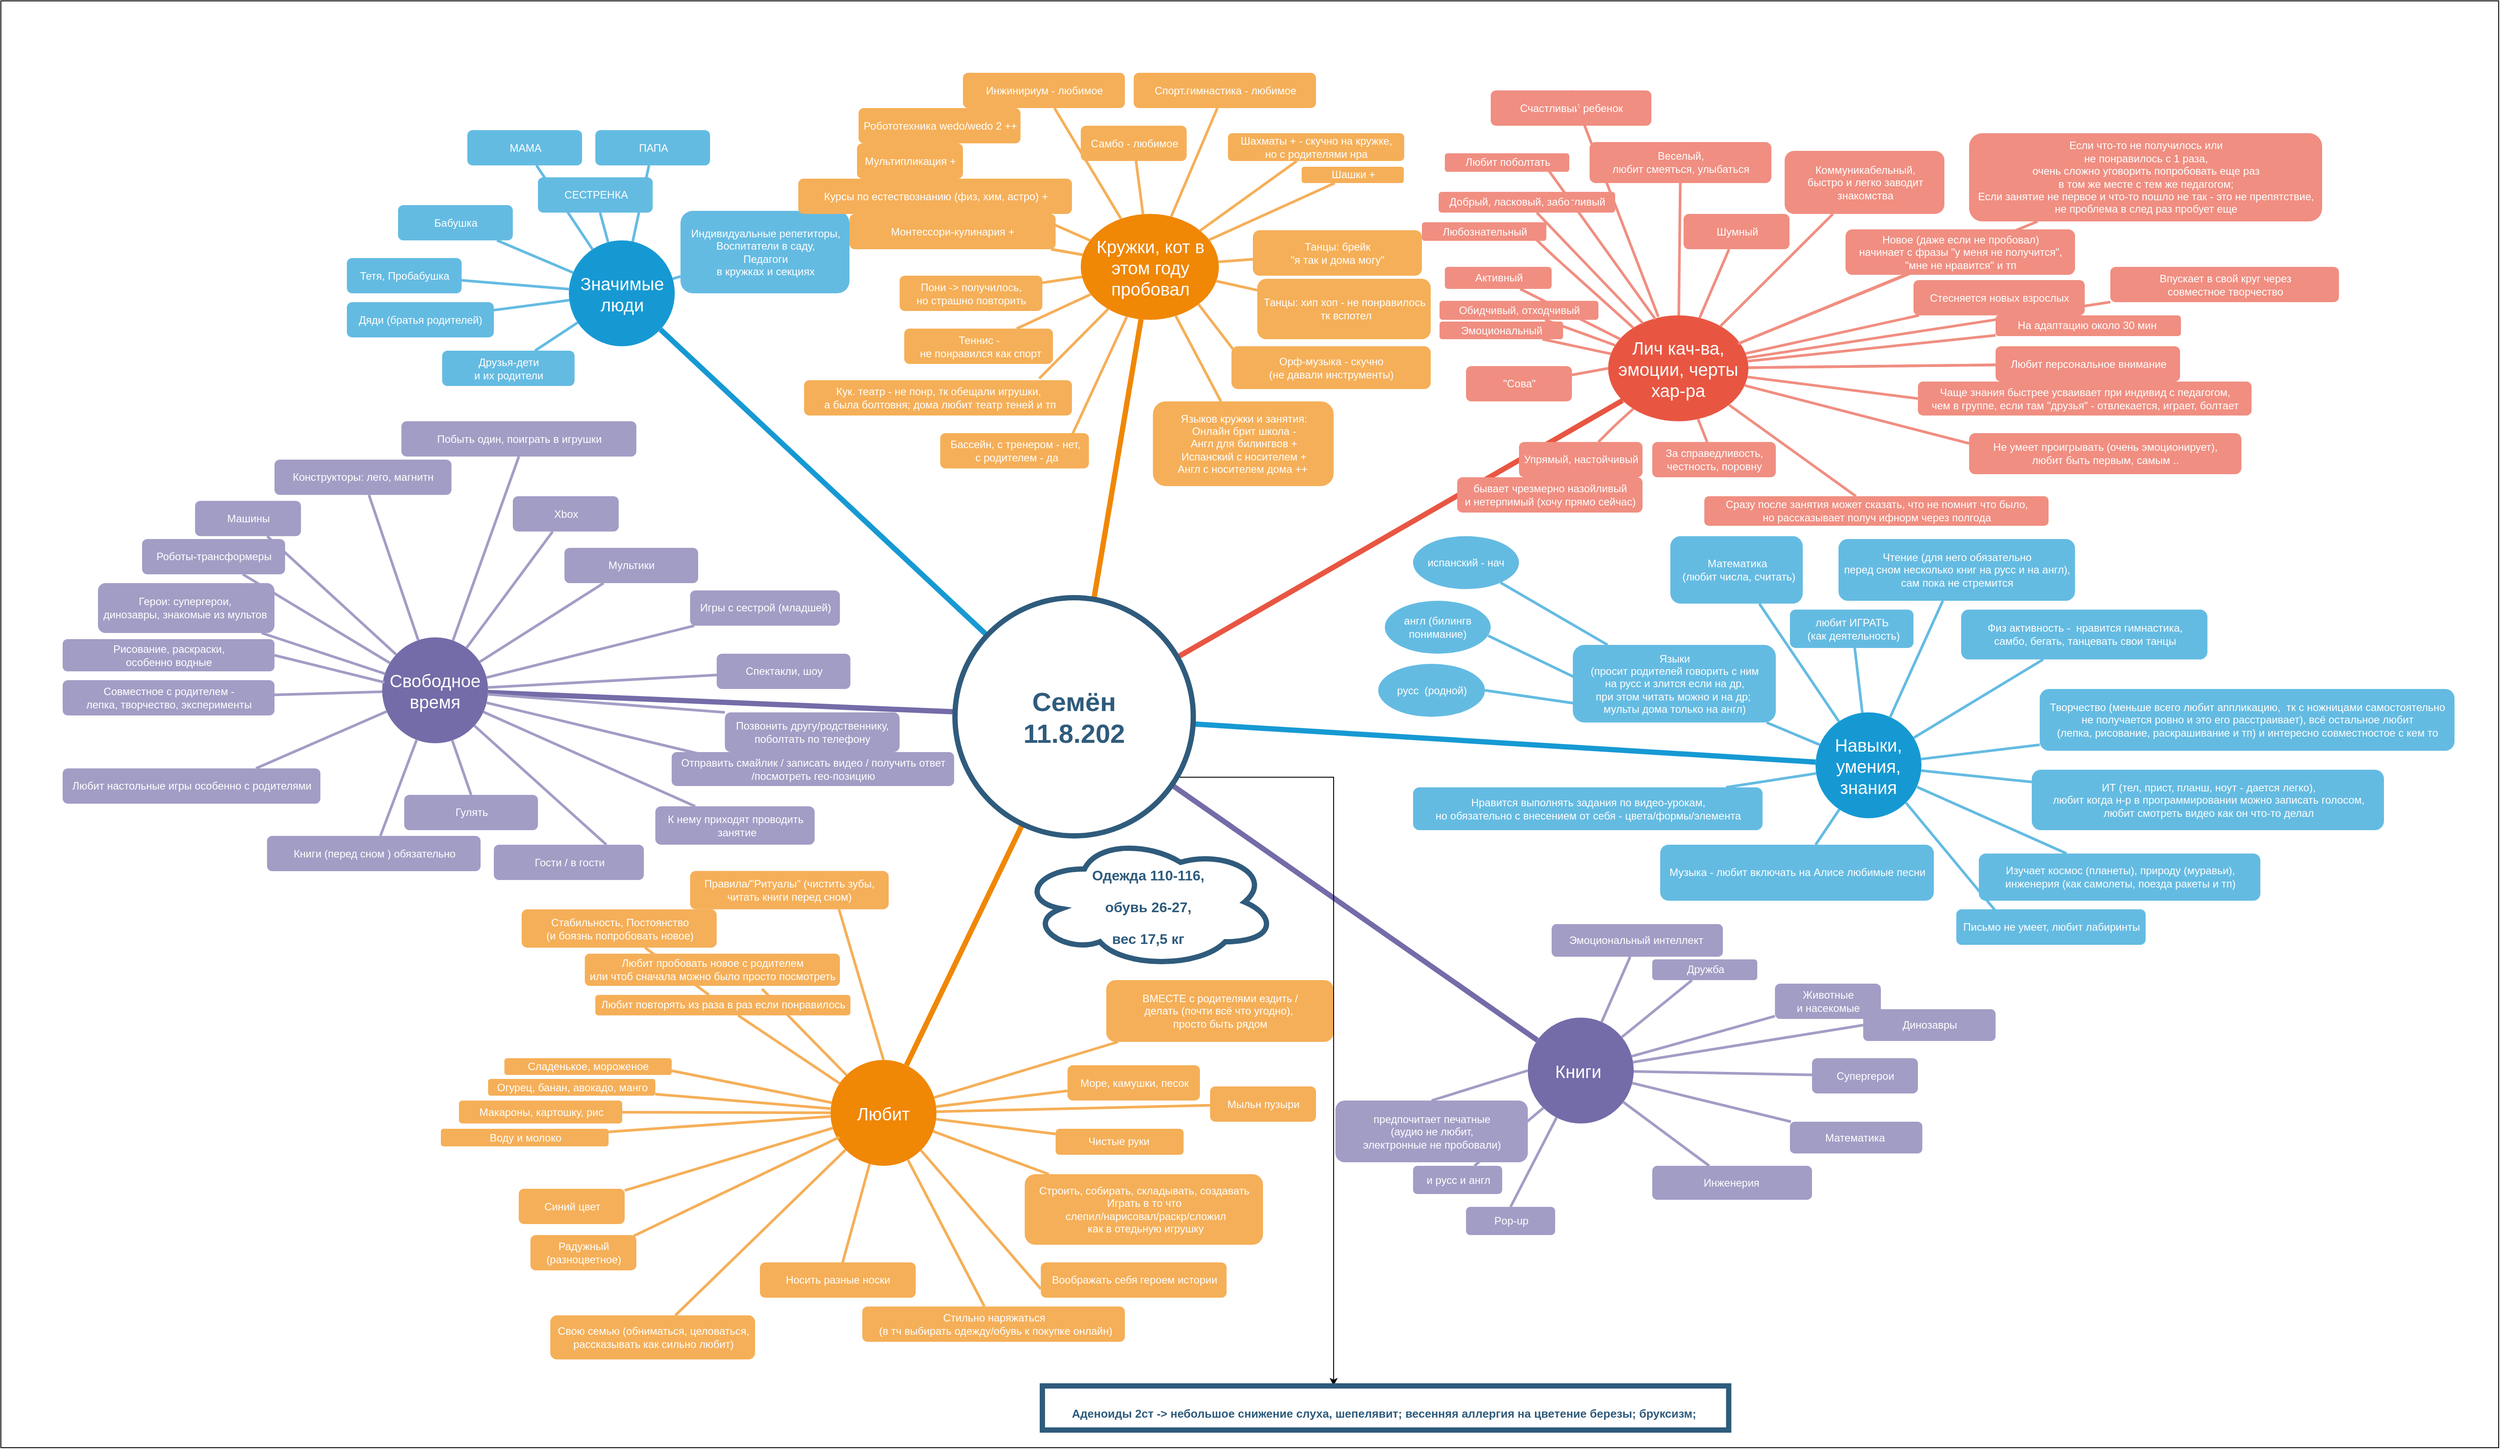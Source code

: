 <mxfile version="15.6.1" type="github">
  <diagram id="6a731a19-8d31-9384-78a2-239565b7b9f0" name="Page-1">
    <mxGraphModel dx="2847" dy="1067" grid="1" gridSize="10" guides="1" tooltips="1" connect="1" arrows="1" fold="1" page="1" pageScale="1" pageWidth="1169" pageHeight="827" background="none" math="0" shadow="0">
      <root>
        <mxCell id="0" />
        <mxCell id="kbZLWcOoWII1aOp1QAB2-1891" value="Untitled Layer" parent="0" />
        <mxCell id="kbZLWcOoWII1aOp1QAB2-1892" value="" style="rounded=0;whiteSpace=wrap;html=1;fontSize=13;" vertex="1" parent="kbZLWcOoWII1aOp1QAB2-1891">
          <mxGeometry x="-120" width="2830" height="1640" as="geometry" />
        </mxCell>
        <mxCell id="1" style="locked=1;" parent="0" />
        <mxCell id="1350" value="Значимые люди" style="ellipse;whiteSpace=wrap;html=1;shadow=0;fontFamily=Helvetica;fontSize=20;fontColor=#FFFFFF;align=center;strokeWidth=3;fillColor=#1699D3;strokeColor=none;" parent="1" vertex="1">
          <mxGeometry x="523.5" y="271.5" width="120" height="120" as="geometry" />
        </mxCell>
        <mxCell id="1351" value="Кружки, кот в этом году пробовал" style="ellipse;whiteSpace=wrap;html=1;shadow=0;fontFamily=Helvetica;fontSize=20;fontColor=#FFFFFF;align=center;strokeWidth=3;fillColor=#F08705;strokeColor=none;gradientColor=none;" parent="1" vertex="1">
          <mxGeometry x="1103.5" y="241.5" width="156.5" height="120" as="geometry" />
        </mxCell>
        <mxCell id="1352" value="Лич кач-ва, эмоции, черты хар-ра" style="ellipse;whiteSpace=wrap;html=1;shadow=0;fontFamily=Helvetica;fontSize=20;fontColor=#FFFFFF;align=center;strokeWidth=3;fillColor=#E85642;strokeColor=none;" parent="1" vertex="1">
          <mxGeometry x="1701" y="356.5" width="159" height="120" as="geometry" />
        </mxCell>
        <mxCell id="1353" value="Навыки, умения, знания" style="ellipse;whiteSpace=wrap;html=1;shadow=0;fontFamily=Helvetica;fontSize=20;fontColor=#FFFFFF;align=center;strokeWidth=3;fillColor=#1699D3;strokeColor=none;" parent="1" vertex="1">
          <mxGeometry x="1936" y="806.5" width="120" height="120" as="geometry" />
        </mxCell>
        <mxCell id="1354" value="Книги&amp;nbsp;" style="ellipse;whiteSpace=wrap;html=1;shadow=0;fontFamily=Helvetica;fontSize=20;fontColor=#FFFFFF;align=center;strokeWidth=3;fillColor=#736ca8;strokeColor=none;" parent="1" vertex="1">
          <mxGeometry x="1610" y="1152.5" width="120" height="120" as="geometry" />
        </mxCell>
        <mxCell id="1355" value="Любит" style="ellipse;whiteSpace=wrap;html=1;shadow=0;fontFamily=Helvetica;fontSize=20;fontColor=#FFFFFF;align=center;strokeWidth=3;fillColor=#F08705;strokeColor=none;" parent="1" vertex="1">
          <mxGeometry x="820" y="1200.5" width="120" height="120" as="geometry" />
        </mxCell>
        <mxCell id="1357" value="Пони -&amp;gt; получилось, &lt;br&gt;но страшно повторить" style="rounded=1;fillColor=#f5af58;strokeColor=none;strokeWidth=3;shadow=0;html=1;fontColor=#FFFFFF;" parent="1" vertex="1">
          <mxGeometry x="898.25" y="311.5" width="161.75" height="40" as="geometry" />
        </mxCell>
        <mxCell id="1358" value="Дяди (братья родителей)" style="rounded=1;fillColor=#64BBE2;strokeColor=none;strokeWidth=3;shadow=0;html=1;fontColor=#FFFFFF;" parent="1" vertex="1">
          <mxGeometry x="272" y="341.5" width="166.5" height="40" as="geometry" />
        </mxCell>
        <mxCell id="1359" style="endArrow=none;strokeWidth=6;strokeColor=#1699D3;html=1;" parent="1" source="1515" target="1350" edge="1">
          <mxGeometry relative="1" as="geometry" />
        </mxCell>
        <mxCell id="1360" style="endArrow=none;strokeWidth=6;strokeColor=#f08705;html=1;" parent="1" source="1515" target="1351" edge="1">
          <mxGeometry relative="1" as="geometry" />
        </mxCell>
        <mxCell id="1361" style="endArrow=none;strokeWidth=6;strokeColor=#E85642;html=1;" parent="1" source="1515" target="1352" edge="1">
          <mxGeometry relative="1" as="geometry" />
        </mxCell>
        <mxCell id="1362" style="endArrow=none;strokeWidth=6;strokeColor=#1699D3;html=1;" parent="1" source="1515" target="1353" edge="1">
          <mxGeometry relative="1" as="geometry" />
        </mxCell>
        <mxCell id="1363" style="endArrow=none;strokeWidth=6;strokeColor=#736CA8;html=1;" parent="1" source="1515" target="1516" edge="1">
          <mxGeometry relative="1" as="geometry" />
        </mxCell>
        <mxCell id="1364" style="endArrow=none;strokeWidth=6;strokeColor=#736ca8;html=1;" parent="1" source="1515" target="1354" edge="1">
          <mxGeometry relative="1" as="geometry" />
        </mxCell>
        <mxCell id="1365" value="" style="edgeStyle=none;endArrow=none;strokeWidth=6;strokeColor=#F08705;html=1;" parent="1" source="1515" target="1355" edge="1">
          <mxGeometry x="181" y="226.5" width="100" height="100" as="geometry">
            <mxPoint x="181" y="326.5" as="sourcePoint" />
            <mxPoint x="281" y="226.5" as="targetPoint" />
          </mxGeometry>
        </mxCell>
        <mxCell id="1367" value="Друзья-дети &lt;br&gt;и их родители" style="rounded=1;fillColor=#64BBE2;strokeColor=none;strokeWidth=3;shadow=0;html=1;fontColor=#FFFFFF;" parent="1" vertex="1">
          <mxGeometry x="380" y="396.5" width="150" height="40" as="geometry" />
        </mxCell>
        <mxCell id="1368" value="Тетя, Пробабушка" style="rounded=1;fillColor=#64BBE2;strokeColor=none;strokeWidth=3;shadow=0;html=1;fontColor=#FFFFFF;" parent="1" vertex="1">
          <mxGeometry x="272" y="291.5" width="130" height="40" as="geometry" />
        </mxCell>
        <mxCell id="1369" value="Бабушка" style="rounded=1;fillColor=#64BBE2;strokeColor=none;strokeWidth=3;shadow=0;html=1;fontColor=#FFFFFF;" parent="1" vertex="1">
          <mxGeometry x="330" y="231.5" width="130" height="40" as="geometry" />
        </mxCell>
        <mxCell id="1370" value="СЕСТРЕНКА" style="rounded=1;fillColor=#64BBE2;strokeColor=none;strokeWidth=3;shadow=0;html=1;fontColor=#FFFFFF;" parent="1" vertex="1">
          <mxGeometry x="488.5" y="200" width="130" height="40" as="geometry" />
        </mxCell>
        <mxCell id="1371" value="МАМА" style="rounded=1;fillColor=#64BBE2;strokeColor=none;strokeWidth=3;shadow=0;html=1;fontColor=#FFFFFF;" parent="1" vertex="1">
          <mxGeometry x="408.5" y="146.5" width="130" height="40" as="geometry" />
        </mxCell>
        <mxCell id="1373" value="ПАПА" style="rounded=1;fillColor=#64BBE2;strokeColor=none;strokeWidth=3;shadow=0;html=1;fontColor=#FFFFFF;" parent="1" vertex="1">
          <mxGeometry x="553.5" y="146.5" width="130" height="40" as="geometry" />
        </mxCell>
        <mxCell id="1375" value="Индивидуальные репетиторы, &lt;br&gt;Воспитатели в саду, &lt;br&gt;Педагоги &lt;br&gt;в кружках и секциях" style="rounded=1;fillColor=#64BBE2;strokeColor=none;strokeWidth=3;shadow=0;html=1;fontColor=#FFFFFF;" parent="1" vertex="1">
          <mxGeometry x="650" y="238" width="191.5" height="93.5" as="geometry" />
        </mxCell>
        <mxCell id="1378" value="" style="edgeStyle=none;endArrow=none;strokeWidth=3;strokeColor=#64BBE2;html=1;" parent="1" source="1350" target="1367" edge="1">
          <mxGeometry x="-221.5" y="56.5" width="100" height="100" as="geometry">
            <mxPoint x="-221.5" y="156.5" as="sourcePoint" />
            <mxPoint x="-121.5" y="56.5" as="targetPoint" />
          </mxGeometry>
        </mxCell>
        <mxCell id="1379" value="" style="edgeStyle=none;endArrow=none;strokeWidth=3;strokeColor=#64BBE2;html=1;" parent="1" source="1350" target="1358" edge="1">
          <mxGeometry x="-221.5" y="56.5" width="100" height="100" as="geometry">
            <mxPoint x="-221.5" y="156.5" as="sourcePoint" />
            <mxPoint x="-121.5" y="56.5" as="targetPoint" />
          </mxGeometry>
        </mxCell>
        <mxCell id="1380" value="" style="edgeStyle=none;endArrow=none;strokeWidth=3;strokeColor=#64BBE2;html=1;" parent="1" source="1350" target="1368" edge="1">
          <mxGeometry x="-221.5" y="56.5" width="100" height="100" as="geometry">
            <mxPoint x="-221.5" y="156.5" as="sourcePoint" />
            <mxPoint x="-121.5" y="56.5" as="targetPoint" />
          </mxGeometry>
        </mxCell>
        <mxCell id="1381" value="" style="edgeStyle=none;endArrow=none;strokeWidth=3;strokeColor=#64BBE2;html=1;" parent="1" source="1350" target="1369" edge="1">
          <mxGeometry x="-221.5" y="56.5" width="100" height="100" as="geometry">
            <mxPoint x="-221.5" y="156.5" as="sourcePoint" />
            <mxPoint x="-121.5" y="56.5" as="targetPoint" />
          </mxGeometry>
        </mxCell>
        <mxCell id="1382" value="" style="edgeStyle=none;endArrow=none;strokeWidth=3;strokeColor=#64BBE2;html=1;" parent="1" source="1350" target="1370" edge="1">
          <mxGeometry x="-221.5" y="56.5" width="100" height="100" as="geometry">
            <mxPoint x="-221.5" y="156.5" as="sourcePoint" />
            <mxPoint x="-121.5" y="56.5" as="targetPoint" />
          </mxGeometry>
        </mxCell>
        <mxCell id="1383" value="" style="edgeStyle=none;endArrow=none;strokeWidth=3;strokeColor=#64BBE2;html=1;" parent="1" source="1350" target="1371" edge="1">
          <mxGeometry x="-221.5" y="56.5" width="100" height="100" as="geometry">
            <mxPoint x="-221.5" y="156.5" as="sourcePoint" />
            <mxPoint x="-121.5" y="56.5" as="targetPoint" />
          </mxGeometry>
        </mxCell>
        <mxCell id="1385" value="" style="edgeStyle=none;endArrow=none;strokeWidth=3;strokeColor=#64BBE2;html=1;" parent="1" source="1350" target="1373" edge="1">
          <mxGeometry x="-221.5" y="56.5" width="100" height="100" as="geometry">
            <mxPoint x="-221.5" y="156.5" as="sourcePoint" />
            <mxPoint x="-121.5" y="56.5" as="targetPoint" />
          </mxGeometry>
        </mxCell>
        <mxCell id="1387" value="" style="edgeStyle=none;endArrow=none;strokeWidth=3;strokeColor=#64BBE2;html=1;" parent="1" source="1350" target="1375" edge="1">
          <mxGeometry x="-221.5" y="56.5" width="100" height="100" as="geometry">
            <mxPoint x="-221.5" y="156.5" as="sourcePoint" />
            <mxPoint x="-121.5" y="56.5" as="targetPoint" />
          </mxGeometry>
        </mxCell>
        <mxCell id="1388" value="Самбо - любимое" style="rounded=1;fillColor=#f5af58;strokeColor=none;strokeWidth=3;shadow=0;html=1;fontColor=#FFFFFF;" parent="1" vertex="1">
          <mxGeometry x="1103.5" y="141.5" width="120" height="40" as="geometry" />
        </mxCell>
        <mxCell id="1389" value="Мультипликация +" style="rounded=1;fillColor=#f5af58;strokeColor=none;strokeWidth=3;shadow=0;html=1;fontColor=#FFFFFF;" parent="1" vertex="1">
          <mxGeometry x="850" y="161.5" width="120" height="40" as="geometry" />
        </mxCell>
        <mxCell id="1390" value="Робототехника wedo/wedo 2 ++" style="rounded=1;fillColor=#f5af58;strokeColor=none;strokeWidth=3;shadow=0;html=1;fontColor=#FFFFFF;" parent="1" vertex="1">
          <mxGeometry x="851.75" y="121.5" width="183.5" height="40" as="geometry" />
        </mxCell>
        <mxCell id="1392" value="Инжинириум - любимое" style="rounded=1;fillColor=#f5af58;strokeColor=none;strokeWidth=3;shadow=0;html=1;fontColor=#FFFFFF;" parent="1" vertex="1">
          <mxGeometry x="970" y="81.5" width="183.5" height="40" as="geometry" />
        </mxCell>
        <mxCell id="1393" value="Спорт.гимнастика - любимое" style="rounded=1;fillColor=#f5af58;strokeColor=none;strokeWidth=3;shadow=0;html=1;fontColor=#FFFFFF;" parent="1" vertex="1">
          <mxGeometry x="1163.5" y="81.5" width="206.5" height="40" as="geometry" />
        </mxCell>
        <mxCell id="1394" value="Шахматы + - скучно на кружке, &lt;br&gt;но с родителями нра" style="rounded=1;fillColor=#f5af58;strokeColor=none;strokeWidth=3;shadow=0;html=1;fontColor=#FFFFFF;" parent="1" vertex="1">
          <mxGeometry x="1270.25" y="150" width="199.75" height="31.5" as="geometry" />
        </mxCell>
        <mxCell id="1395" value="Шашки +" style="rounded=1;fillColor=#f5af58;strokeColor=none;strokeWidth=3;shadow=0;html=1;fontColor=#FFFFFF;" parent="1" vertex="1">
          <mxGeometry x="1353.75" y="188" width="115.75" height="18.5" as="geometry" />
        </mxCell>
        <mxCell id="1396" value="Танцы: брейк&lt;br&gt;&quot;я так и дома могу&quot;" style="rounded=1;fillColor=#f5af58;strokeColor=none;strokeWidth=3;shadow=0;html=1;fontColor=#FFFFFF;" parent="1" vertex="1">
          <mxGeometry x="1298.5" y="260" width="191.5" height="51.5" as="geometry" />
        </mxCell>
        <mxCell id="1397" value="Танцы: хип хоп - не понравилось&lt;br&gt;&amp;nbsp;тк вспотел" style="rounded=1;fillColor=#f5af58;strokeColor=none;strokeWidth=3;shadow=0;html=1;fontColor=#FFFFFF;" parent="1" vertex="1">
          <mxGeometry x="1303.5" y="315" width="196.5" height="68.5" as="geometry" />
        </mxCell>
        <mxCell id="1398" value="Теннис -&lt;br&gt;&amp;nbsp;не понравился как спорт" style="rounded=1;fillColor=#f5af58;strokeColor=none;strokeWidth=3;shadow=0;html=1;fontColor=#FFFFFF;" parent="1" vertex="1">
          <mxGeometry x="903.5" y="371.5" width="168.5" height="40" as="geometry" />
        </mxCell>
        <mxCell id="1399" value="" style="edgeStyle=none;endArrow=none;strokeWidth=3;strokeColor=#F5AF58;html=1;" parent="1" source="1351" target="1357" edge="1">
          <mxGeometry x="3.5" y="21.5" width="100" height="100" as="geometry">
            <mxPoint x="3.5" y="121.5" as="sourcePoint" />
            <mxPoint x="103.5" y="21.5" as="targetPoint" />
          </mxGeometry>
        </mxCell>
        <mxCell id="1400" value="" style="edgeStyle=none;endArrow=none;strokeWidth=3;strokeColor=#F5AF58;html=1;" parent="1" source="1351" target="1388" edge="1">
          <mxGeometry x="3.5" y="21.5" width="100" height="100" as="geometry">
            <mxPoint x="3.5" y="121.5" as="sourcePoint" />
            <mxPoint x="103.5" y="21.5" as="targetPoint" />
          </mxGeometry>
        </mxCell>
        <mxCell id="1401" value="" style="edgeStyle=none;endArrow=none;strokeWidth=3;strokeColor=#F5AF58;html=1;" parent="1" source="1351" target="1389" edge="1">
          <mxGeometry x="3.5" y="21.5" width="100" height="100" as="geometry">
            <mxPoint x="3.5" y="121.5" as="sourcePoint" />
            <mxPoint x="103.5" y="21.5" as="targetPoint" />
          </mxGeometry>
        </mxCell>
        <mxCell id="1403" value="" style="edgeStyle=none;endArrow=none;strokeWidth=3;strokeColor=#F5AF58;html=1;" parent="1" source="1351" target="1391" edge="1">
          <mxGeometry x="3.5" y="21.5" width="100" height="100" as="geometry">
            <mxPoint x="3.5" y="121.5" as="sourcePoint" />
            <mxPoint x="103.5" y="21.5" as="targetPoint" />
          </mxGeometry>
        </mxCell>
        <mxCell id="1404" value="" style="edgeStyle=none;endArrow=none;strokeWidth=3;strokeColor=#F5AF58;html=1;" parent="1" source="1351" target="1392" edge="1">
          <mxGeometry x="3.5" y="21.5" width="100" height="100" as="geometry">
            <mxPoint x="3.5" y="121.5" as="sourcePoint" />
            <mxPoint x="103.5" y="21.5" as="targetPoint" />
          </mxGeometry>
        </mxCell>
        <mxCell id="1405" value="" style="edgeStyle=none;endArrow=none;strokeWidth=3;strokeColor=#F5AF58;html=1;" parent="1" source="1351" target="1393" edge="1">
          <mxGeometry x="3.5" y="21.5" width="100" height="100" as="geometry">
            <mxPoint x="3.5" y="121.5" as="sourcePoint" />
            <mxPoint x="103.5" y="21.5" as="targetPoint" />
          </mxGeometry>
        </mxCell>
        <mxCell id="1406" value="" style="edgeStyle=none;endArrow=none;strokeWidth=3;strokeColor=#F5AF58;html=1;" parent="1" source="1351" target="1394" edge="1">
          <mxGeometry x="3.5" y="21.5" width="100" height="100" as="geometry">
            <mxPoint x="3.5" y="121.5" as="sourcePoint" />
            <mxPoint x="103.5" y="21.5" as="targetPoint" />
          </mxGeometry>
        </mxCell>
        <mxCell id="1407" value="" style="edgeStyle=none;endArrow=none;strokeWidth=3;strokeColor=#F5AF58;html=1;" parent="1" source="1351" target="1395" edge="1">
          <mxGeometry x="3.5" y="21.5" width="100" height="100" as="geometry">
            <mxPoint x="3.5" y="121.5" as="sourcePoint" />
            <mxPoint x="103.5" y="21.5" as="targetPoint" />
          </mxGeometry>
        </mxCell>
        <mxCell id="1408" value="" style="edgeStyle=none;endArrow=none;strokeWidth=3;strokeColor=#F5AF58;html=1;" parent="1" source="1351" target="1396" edge="1">
          <mxGeometry x="3.5" y="21.5" width="100" height="100" as="geometry">
            <mxPoint x="3.5" y="121.5" as="sourcePoint" />
            <mxPoint x="103.5" y="21.5" as="targetPoint" />
          </mxGeometry>
        </mxCell>
        <mxCell id="1409" value="" style="edgeStyle=none;endArrow=none;strokeWidth=3;strokeColor=#F5AF58;html=1;" parent="1" source="1351" target="1397" edge="1">
          <mxGeometry x="3.5" y="21.5" width="100" height="100" as="geometry">
            <mxPoint x="3.5" y="121.5" as="sourcePoint" />
            <mxPoint x="103.5" y="21.5" as="targetPoint" />
          </mxGeometry>
        </mxCell>
        <mxCell id="1410" value="" style="edgeStyle=none;endArrow=none;strokeWidth=3;strokeColor=#F5AF58;html=1;" parent="1" source="1351" target="1398" edge="1">
          <mxGeometry x="3.5" y="21.5" width="100" height="100" as="geometry">
            <mxPoint x="3.5" y="121.5" as="sourcePoint" />
            <mxPoint x="103.5" y="21.5" as="targetPoint" />
          </mxGeometry>
        </mxCell>
        <mxCell id="1411" value="Впускает в свой круг через &lt;br&gt;совместное творчество" style="rounded=1;fillColor=#f08e81;strokeColor=none;strokeWidth=3;shadow=0;html=1;fontColor=#FFFFFF;" parent="1" vertex="1">
          <mxGeometry x="2270" y="301.5" width="259" height="40" as="geometry" />
        </mxCell>
        <mxCell id="1412" value="Стесняется новых взрослых" style="rounded=1;fillColor=#f08e81;strokeColor=none;strokeWidth=3;shadow=0;html=1;fontColor=#FFFFFF;" parent="1" vertex="1">
          <mxGeometry x="2047" y="316.5" width="194" height="40" as="geometry" />
        </mxCell>
        <mxCell id="1413" value="Шумный" style="rounded=1;fillColor=#f08e81;strokeColor=none;strokeWidth=3;shadow=0;html=1;fontColor=#FFFFFF;" parent="1" vertex="1">
          <mxGeometry x="1786.5" y="241.5" width="120" height="40" as="geometry" />
        </mxCell>
        <mxCell id="1414" value="Активный" style="rounded=1;fillColor=#f08e81;strokeColor=none;strokeWidth=3;shadow=0;html=1;fontColor=#FFFFFF;" parent="1" vertex="1">
          <mxGeometry x="1516" y="301.5" width="121" height="25" as="geometry" />
        </mxCell>
        <mxCell id="1416" value="Добрый, ласковый, заботливый" style="rounded=1;fillColor=#f08e81;strokeColor=none;strokeWidth=3;shadow=0;html=1;fontColor=#FFFFFF;" parent="1" vertex="1">
          <mxGeometry x="1509" y="216.5" width="200" height="23.5" as="geometry" />
        </mxCell>
        <mxCell id="1417" value="Веселый, &lt;br&gt;любит смеяться, улыбаться" style="rounded=1;fillColor=#f08e81;strokeColor=none;strokeWidth=3;shadow=0;html=1;fontColor=#FFFFFF;" parent="1" vertex="1">
          <mxGeometry x="1680" y="160" width="206" height="46.5" as="geometry" />
        </mxCell>
        <mxCell id="1418" value="Коммуникабельный, &lt;br&gt;быстро и легко заводит &lt;br&gt;знакомства" style="rounded=1;fillColor=#f08e81;strokeColor=none;strokeWidth=3;shadow=0;html=1;fontColor=#FFFFFF;" parent="1" vertex="1">
          <mxGeometry x="1901" y="170" width="181" height="71.5" as="geometry" />
        </mxCell>
        <mxCell id="1420" value="Сразу после занятия может сказать, что не помнит что было, &lt;br&gt;но рассказывает получ ифнорм через полгода" style="rounded=1;fillColor=#f08e81;strokeColor=none;strokeWidth=3;shadow=0;html=1;fontColor=#FFFFFF;" parent="1" vertex="1">
          <mxGeometry x="1810" y="561.5" width="390" height="33.5" as="geometry" />
        </mxCell>
        <mxCell id="1421" value="Чаще знания быстрее усваивает при индивид с педагогом, &lt;br&gt;чем в группе, если там &quot;друзья&quot; - отвлекается, играет, болтает" style="rounded=1;fillColor=#f08e81;strokeColor=none;strokeWidth=3;shadow=0;html=1;fontColor=#FFFFFF;" parent="1" vertex="1">
          <mxGeometry x="2052" y="431.5" width="378" height="38.5" as="geometry" />
        </mxCell>
        <mxCell id="1422" value="На адаптацию около 30 мин&amp;nbsp;" style="rounded=1;fillColor=#f08e81;strokeColor=none;strokeWidth=3;shadow=0;html=1;fontColor=#FFFFFF;" parent="1" vertex="1">
          <mxGeometry x="2140" y="356.5" width="210" height="23.5" as="geometry" />
        </mxCell>
        <mxCell id="1423" value="" style="edgeStyle=none;endArrow=none;strokeWidth=3;strokeColor=#F08E81;html=1;" parent="1" source="1352" target="1411" edge="1">
          <mxGeometry x="31" y="106.5" width="100" height="100" as="geometry">
            <mxPoint x="31" y="206.5" as="sourcePoint" />
            <mxPoint x="131" y="106.5" as="targetPoint" />
          </mxGeometry>
        </mxCell>
        <mxCell id="1424" value="" style="edgeStyle=none;endArrow=none;strokeWidth=3;strokeColor=#F08E81;html=1;" parent="1" source="1352" target="1413" edge="1">
          <mxGeometry x="31" y="106.5" width="100" height="100" as="geometry">
            <mxPoint x="31" y="206.5" as="sourcePoint" />
            <mxPoint x="131" y="106.5" as="targetPoint" />
          </mxGeometry>
        </mxCell>
        <mxCell id="1425" value="" style="edgeStyle=none;endArrow=none;strokeWidth=3;strokeColor=#F08E81;html=1;" parent="1" source="1352" target="1414" edge="1">
          <mxGeometry x="31" y="106.5" width="100" height="100" as="geometry">
            <mxPoint x="31" y="206.5" as="sourcePoint" />
            <mxPoint x="131" y="106.5" as="targetPoint" />
          </mxGeometry>
        </mxCell>
        <mxCell id="1427" value="" style="edgeStyle=none;endArrow=none;strokeWidth=3;strokeColor=#F08E81;html=1;startArrow=none;exitX=0.248;exitY=0.075;exitDx=0;exitDy=0;exitPerimeter=0;" parent="1" source="1352" target="1416" edge="1">
          <mxGeometry x="31" y="106.5" width="100" height="100" as="geometry">
            <mxPoint x="1660" y="280" as="sourcePoint" />
            <mxPoint x="131" y="106.5" as="targetPoint" />
            <Array as="points" />
          </mxGeometry>
        </mxCell>
        <mxCell id="1428" value="" style="edgeStyle=none;endArrow=none;strokeWidth=3;strokeColor=#F08E81;html=1;" parent="1" source="1352" target="1417" edge="1">
          <mxGeometry x="31" y="106.5" width="100" height="100" as="geometry">
            <mxPoint x="31" y="206.5" as="sourcePoint" />
            <mxPoint x="131" y="106.5" as="targetPoint" />
          </mxGeometry>
        </mxCell>
        <mxCell id="1429" value="" style="edgeStyle=none;endArrow=none;strokeWidth=3;strokeColor=#F08E81;html=1;" parent="1" source="1352" target="1418" edge="1">
          <mxGeometry x="31" y="106.5" width="100" height="100" as="geometry">
            <mxPoint x="31" y="206.5" as="sourcePoint" />
            <mxPoint x="131" y="106.5" as="targetPoint" />
          </mxGeometry>
        </mxCell>
        <mxCell id="1430" value="" style="edgeStyle=none;endArrow=none;strokeWidth=3;strokeColor=#F08E81;html=1;" parent="1" source="1352" edge="1">
          <mxGeometry x="31" y="106.5" width="100" height="100" as="geometry">
            <mxPoint x="31" y="206.5" as="sourcePoint" />
            <mxPoint x="2037.555" y="310.5" as="targetPoint" />
          </mxGeometry>
        </mxCell>
        <mxCell id="1431" value="" style="edgeStyle=none;endArrow=none;strokeWidth=3;strokeColor=#F08E81;html=1;" parent="1" source="1352" target="1412" edge="1">
          <mxGeometry x="31" y="106.5" width="100" height="100" as="geometry">
            <mxPoint x="31" y="206.5" as="sourcePoint" />
            <mxPoint x="131" y="106.5" as="targetPoint" />
          </mxGeometry>
        </mxCell>
        <mxCell id="1432" value="" style="edgeStyle=none;endArrow=none;strokeWidth=3;strokeColor=#F08E81;html=1;" parent="1" source="1352" target="1422" edge="1">
          <mxGeometry x="31" y="106.5" width="100" height="100" as="geometry">
            <mxPoint x="31" y="206.5" as="sourcePoint" />
            <mxPoint x="131" y="106.5" as="targetPoint" />
          </mxGeometry>
        </mxCell>
        <mxCell id="1433" value="" style="edgeStyle=none;endArrow=none;strokeWidth=3;strokeColor=#F08E81;html=1;startArrow=none;entryX=0;entryY=0.5;entryDx=0;entryDy=0;" parent="1" source="1352" target="1421" edge="1">
          <mxGeometry x="31" y="106.5" width="100" height="100" as="geometry">
            <mxPoint x="31" y="206.5" as="sourcePoint" />
            <mxPoint x="2040" y="470" as="targetPoint" />
            <Array as="points" />
          </mxGeometry>
        </mxCell>
        <mxCell id="1434" value="" style="edgeStyle=none;endArrow=none;strokeWidth=3;strokeColor=#F08E81;html=1;" parent="1" source="1352" target="1420" edge="1">
          <mxGeometry x="31" y="106.5" width="100" height="100" as="geometry">
            <mxPoint x="31" y="206.5" as="sourcePoint" />
            <mxPoint x="131" y="106.5" as="targetPoint" />
          </mxGeometry>
        </mxCell>
        <mxCell id="1435" value="Языки&lt;br&gt;&lt;span&gt;(просит родителей говорить с ним &lt;br&gt;на русс и злится если на др, &lt;br&gt;при этом читать можно и на др;&amp;nbsp;&lt;br&gt;мульты дома только на&amp;nbsp;&lt;/span&gt;англ)" style="rounded=1;fillColor=#64BBE2;strokeColor=none;strokeWidth=3;shadow=0;html=1;fontColor=#FFFFFF;" parent="1" vertex="1">
          <mxGeometry x="1661" y="730" width="230" height="88" as="geometry" />
        </mxCell>
        <mxCell id="1436" value="Математика&lt;br&gt;&amp;nbsp;(любит числа, считать)" style="rounded=1;fillColor=#64BBE2;strokeColor=none;strokeWidth=3;shadow=0;html=1;fontColor=#FFFFFF;" parent="1" vertex="1">
          <mxGeometry x="1771.5" y="606.75" width="150" height="76.5" as="geometry" />
        </mxCell>
        <mxCell id="1437" value="Чтение (для него обязательно &lt;br&gt;перед сном несколько книг на русс и на англ), &lt;br&gt;сам пока не стремится" style="rounded=1;fillColor=#64BBE2;strokeColor=none;strokeWidth=3;shadow=0;html=1;fontColor=#FFFFFF;" parent="1" vertex="1">
          <mxGeometry x="1962" y="610" width="268" height="70" as="geometry" />
        </mxCell>
        <mxCell id="1439" value="Физ активность - &amp;nbsp;нравится гимнастика, &lt;br&gt;самбо, бегать, танцевать свои танцы" style="rounded=1;fillColor=#64BBE2;strokeColor=none;strokeWidth=3;shadow=0;html=1;fontColor=#FFFFFF;" parent="1" vertex="1">
          <mxGeometry x="2101" y="690" width="279" height="56.5" as="geometry" />
        </mxCell>
        <mxCell id="1440" value="Творчество (меньше всего любит аппликацию, &amp;nbsp;тк с ножницами самостоятельно &lt;br&gt;не получается ровно и&amp;nbsp;это его расстраивает), всё остальное любит &lt;br&gt;(лепка, рисование, раскрашивание и тп) и интересно совместностое с кем то" style="rounded=1;fillColor=#64BBE2;strokeColor=none;strokeWidth=3;shadow=0;html=1;fontColor=#FFFFFF;" parent="1" vertex="1">
          <mxGeometry x="2190" y="780" width="470" height="70" as="geometry" />
        </mxCell>
        <mxCell id="1441" value="Изучает космос (планеты), природу (муравьи), &lt;br&gt;инженерия (как самолеты, поезда ракеты и тп)" style="rounded=1;fillColor=#64BBE2;strokeColor=none;strokeWidth=3;shadow=0;html=1;fontColor=#FFFFFF;" parent="1" vertex="1">
          <mxGeometry x="2121" y="966.5" width="319" height="53.5" as="geometry" />
        </mxCell>
        <mxCell id="1442" value="ИТ (тел, прист, планш, ноут - дается легко), &lt;br&gt;любит когда н-р в программировании можно записать голосом,&lt;br&gt;любит смотреть видео как он что-то делал" style="rounded=1;fillColor=#64BBE2;strokeColor=none;strokeWidth=3;shadow=0;html=1;fontColor=#FFFFFF;" parent="1" vertex="1">
          <mxGeometry x="2181" y="871.5" width="399" height="68.5" as="geometry" />
        </mxCell>
        <mxCell id="1444" value="Музыка - любит включать на Алисе любимые песни" style="rounded=1;fillColor=#64BBE2;strokeColor=none;strokeWidth=3;shadow=0;html=1;fontColor=#FFFFFF;" parent="1" vertex="1">
          <mxGeometry x="1760" y="956.5" width="310" height="63.5" as="geometry" />
        </mxCell>
        <mxCell id="1445" value="Нравится выполнять задания по видео-урокам, &lt;br&gt;но обязательно с внесением от себя - цвета/формы/элемента" style="rounded=1;fillColor=#64BBE2;strokeColor=none;strokeWidth=3;shadow=0;html=1;fontColor=#FFFFFF;" parent="1" vertex="1">
          <mxGeometry x="1480" y="891.5" width="396" height="48.5" as="geometry" />
        </mxCell>
        <mxCell id="1446" value="" style="edgeStyle=none;endArrow=none;strokeWidth=3;strokeColor=#64BBE2;html=1;" parent="1" source="1353" target="1435" edge="1">
          <mxGeometry x="-24" y="196.5" width="100" height="100" as="geometry">
            <mxPoint x="-24" y="296.5" as="sourcePoint" />
            <mxPoint x="76" y="196.5" as="targetPoint" />
          </mxGeometry>
        </mxCell>
        <mxCell id="1447" value="" style="edgeStyle=none;endArrow=none;strokeWidth=3;strokeColor=#64BBE2;html=1;" parent="1" source="1353" target="1436" edge="1">
          <mxGeometry x="-24" y="196.5" width="100" height="100" as="geometry">
            <mxPoint x="-24" y="296.5" as="sourcePoint" />
            <mxPoint x="76" y="196.5" as="targetPoint" />
          </mxGeometry>
        </mxCell>
        <mxCell id="1448" value="" style="edgeStyle=none;endArrow=none;strokeWidth=3;strokeColor=#64BBE2;html=1;" parent="1" source="1353" target="1437" edge="1">
          <mxGeometry x="-24" y="196.5" width="100" height="100" as="geometry">
            <mxPoint x="-24" y="296.5" as="sourcePoint" />
            <mxPoint x="76" y="196.5" as="targetPoint" />
          </mxGeometry>
        </mxCell>
        <mxCell id="1450" value="" style="edgeStyle=none;endArrow=none;strokeWidth=3;strokeColor=#64BBE2;html=1;" parent="1" source="1353" target="1439" edge="1">
          <mxGeometry x="-24" y="196.5" width="100" height="100" as="geometry">
            <mxPoint x="-24" y="296.5" as="sourcePoint" />
            <mxPoint x="76" y="196.5" as="targetPoint" />
          </mxGeometry>
        </mxCell>
        <mxCell id="1451" value="" style="edgeStyle=none;endArrow=none;strokeWidth=3;strokeColor=#64BBE2;html=1;" parent="1" source="1353" target="1440" edge="1">
          <mxGeometry x="-24" y="196.5" width="100" height="100" as="geometry">
            <mxPoint x="-24" y="296.5" as="sourcePoint" />
            <mxPoint x="76" y="196.5" as="targetPoint" />
          </mxGeometry>
        </mxCell>
        <mxCell id="1452" value="" style="edgeStyle=none;endArrow=none;strokeWidth=3;strokeColor=#64BBE2;html=1;" parent="1" source="1353" target="1442" edge="1">
          <mxGeometry x="-24" y="196.5" width="100" height="100" as="geometry">
            <mxPoint x="-24" y="296.5" as="sourcePoint" />
            <mxPoint x="76" y="196.5" as="targetPoint" />
          </mxGeometry>
        </mxCell>
        <mxCell id="1453" value="" style="edgeStyle=none;endArrow=none;strokeWidth=3;strokeColor=#64BBE2;html=1;" parent="1" source="1353" target="1441" edge="1">
          <mxGeometry x="-24" y="196.5" width="100" height="100" as="geometry">
            <mxPoint x="-24" y="296.5" as="sourcePoint" />
            <mxPoint x="76" y="196.5" as="targetPoint" />
          </mxGeometry>
        </mxCell>
        <mxCell id="1455" value="" style="edgeStyle=none;endArrow=none;strokeWidth=3;strokeColor=#64BBE2;html=1;" parent="1" source="1353" target="1444" edge="1">
          <mxGeometry x="-24" y="196.5" width="100" height="100" as="geometry">
            <mxPoint x="-24" y="296.5" as="sourcePoint" />
            <mxPoint x="76" y="196.5" as="targetPoint" />
          </mxGeometry>
        </mxCell>
        <mxCell id="1456" value="" style="edgeStyle=none;endArrow=none;strokeWidth=3;strokeColor=#64BBE2;html=1;" parent="1" source="1353" target="1445" edge="1">
          <mxGeometry x="-24" y="196.5" width="100" height="100" as="geometry">
            <mxPoint x="-24" y="296.5" as="sourcePoint" />
            <mxPoint x="76" y="196.5" as="targetPoint" />
          </mxGeometry>
        </mxCell>
        <mxCell id="1457" value="Эмоциональный интеллект&amp;nbsp;" style="rounded=1;fillColor=#a29dc5;strokeColor=none;strokeWidth=3;shadow=0;html=1;fontColor=#FFFFFF;" parent="1" vertex="1">
          <mxGeometry x="1637" y="1046.5" width="194" height="37" as="geometry" />
        </mxCell>
        <mxCell id="1458" value="Математика&amp;nbsp;" style="rounded=1;fillColor=#a29dc5;strokeColor=none;strokeWidth=3;shadow=0;html=1;fontColor=#FFFFFF;" parent="1" vertex="1">
          <mxGeometry x="1907" y="1270.5" width="150" height="36" as="geometry" />
        </mxCell>
        <mxCell id="1459" value="Животные &lt;br&gt;и насекомые" style="rounded=1;fillColor=#a29dc5;strokeColor=none;strokeWidth=3;shadow=0;html=1;fontColor=#FFFFFF;" parent="1" vertex="1">
          <mxGeometry x="1890" y="1114" width="120" height="40" as="geometry" />
        </mxCell>
        <mxCell id="1460" value="Дружба" style="rounded=1;fillColor=#a29dc5;strokeColor=none;strokeWidth=3;shadow=0;html=1;fontColor=#FFFFFF;" parent="1" vertex="1">
          <mxGeometry x="1751" y="1086.5" width="119" height="23.5" as="geometry" />
        </mxCell>
        <mxCell id="1461" value="Супергерои" style="rounded=1;fillColor=#a29dc5;strokeColor=none;strokeWidth=3;shadow=0;html=1;fontColor=#FFFFFF;" parent="1" vertex="1">
          <mxGeometry x="1932" y="1198.5" width="120" height="40" as="geometry" />
        </mxCell>
        <mxCell id="1462" value="Инженерия&amp;nbsp;" style="rounded=1;fillColor=#a29dc5;strokeColor=none;strokeWidth=3;shadow=0;html=1;fontColor=#FFFFFF;" parent="1" vertex="1">
          <mxGeometry x="1751" y="1320.5" width="181" height="38.5" as="geometry" />
        </mxCell>
        <mxCell id="1463" value="" style="edgeStyle=none;endArrow=none;strokeWidth=3;strokeColor=#A29DC5;html=1;" parent="1" source="1354" target="1460" edge="1">
          <mxGeometry x="251" y="-103.5" width="100" height="100" as="geometry">
            <mxPoint x="251" y="-3.5" as="sourcePoint" />
            <mxPoint x="351" y="-103.5" as="targetPoint" />
          </mxGeometry>
        </mxCell>
        <mxCell id="1464" value="" style="edgeStyle=none;endArrow=none;strokeWidth=3;strokeColor=#A29DC5;html=1;" parent="1" source="1354" target="1461" edge="1">
          <mxGeometry x="251" y="-103.5" width="100" height="100" as="geometry">
            <mxPoint x="251" y="-3.5" as="sourcePoint" />
            <mxPoint x="351" y="-103.5" as="targetPoint" />
          </mxGeometry>
        </mxCell>
        <mxCell id="1465" value="" style="edgeStyle=none;endArrow=none;strokeWidth=3;strokeColor=#A29DC5;html=1;" parent="1" source="1354" target="1458" edge="1">
          <mxGeometry x="251" y="-103.5" width="100" height="100" as="geometry">
            <mxPoint x="251" y="-3.5" as="sourcePoint" />
            <mxPoint x="351" y="-103.5" as="targetPoint" />
          </mxGeometry>
        </mxCell>
        <mxCell id="1466" value="" style="edgeStyle=none;endArrow=none;strokeWidth=3;strokeColor=#A29DC5;html=1;" parent="1" source="1354" target="1462" edge="1">
          <mxGeometry x="251" y="-103.5" width="100" height="100" as="geometry">
            <mxPoint x="251" y="-3.5" as="sourcePoint" />
            <mxPoint x="351" y="-103.5" as="targetPoint" />
          </mxGeometry>
        </mxCell>
        <mxCell id="1467" value="" style="edgeStyle=none;endArrow=none;strokeWidth=3;strokeColor=#A29DC5;html=1;" parent="1" source="1354" target="1457" edge="1">
          <mxGeometry x="251" y="-103.5" width="100" height="100" as="geometry">
            <mxPoint x="251" y="-3.5" as="sourcePoint" />
            <mxPoint x="351" y="-103.5" as="targetPoint" />
          </mxGeometry>
        </mxCell>
        <mxCell id="1468" value="ВМЕСТЕ с родителями ездить / &lt;br&gt;делать (почти всё что угодно),&amp;nbsp;&lt;br&gt;просто быть рядом" style="rounded=1;fillColor=#f5af58;strokeColor=none;strokeWidth=3;shadow=0;html=1;fontColor=#FFFFFF;" parent="1" vertex="1">
          <mxGeometry x="1132.38" y="1110" width="257.62" height="70" as="geometry" />
        </mxCell>
        <mxCell id="1469" value="Синий цвет" style="rounded=1;fillColor=#f5af58;strokeColor=none;strokeWidth=3;shadow=0;html=1;fontColor=#FFFFFF;" parent="1" vertex="1">
          <mxGeometry x="466.75" y="1346.5" width="120" height="40" as="geometry" />
        </mxCell>
        <mxCell id="1470" value="Стильно наряжаться&lt;br&gt;&amp;nbsp;(в тч выбирать одежду/обувь к покупке онлайн)" style="rounded=1;fillColor=#f5af58;strokeColor=none;strokeWidth=3;shadow=0;html=1;fontColor=#FFFFFF;" parent="1" vertex="1">
          <mxGeometry x="856" y="1480" width="297.5" height="40" as="geometry" />
        </mxCell>
        <mxCell id="1471" value="Носить разные носки" style="rounded=1;fillColor=#f5af58;strokeColor=none;strokeWidth=3;shadow=0;html=1;fontColor=#FFFFFF;" parent="1" vertex="1">
          <mxGeometry x="740" y="1430" width="176.5" height="40" as="geometry" />
        </mxCell>
        <mxCell id="1472" value="Свою семью (обниматься, целоваться, &lt;br&gt;рассказывать как сильно любит)" style="rounded=1;fillColor=#f5af58;strokeColor=none;strokeWidth=3;shadow=0;html=1;fontColor=#FFFFFF;" parent="1" vertex="1">
          <mxGeometry x="502.5" y="1490" width="232" height="50" as="geometry" />
        </mxCell>
        <mxCell id="1473" value="Воду и молоко" style="rounded=1;fillColor=#f5af58;strokeColor=none;strokeWidth=3;shadow=0;html=1;fontColor=#FFFFFF;" parent="1" vertex="1">
          <mxGeometry x="378.5" y="1278.5" width="190" height="20" as="geometry" />
        </mxCell>
        <mxCell id="1474" value="Макароны, картошку, рис" style="rounded=1;fillColor=#f5af58;strokeColor=none;strokeWidth=3;shadow=0;html=1;fontColor=#FFFFFF;" parent="1" vertex="1">
          <mxGeometry x="399" y="1246.5" width="185" height="26" as="geometry" />
        </mxCell>
        <mxCell id="1475" value="Огурец, банан, авокадо, манго" style="rounded=1;fillColor=#f5af58;strokeColor=none;strokeWidth=3;shadow=0;html=1;fontColor=#FFFFFF;" parent="1" vertex="1">
          <mxGeometry x="432" y="1222" width="189.5" height="19" as="geometry" />
        </mxCell>
        <mxCell id="1476" value="Стабильность, Постоянство &lt;br&gt;(и боязнь попробовать новое)" style="rounded=1;fillColor=#f5af58;strokeColor=none;strokeWidth=3;shadow=0;html=1;fontColor=#FFFFFF;" parent="1" vertex="1">
          <mxGeometry x="470" y="1029.75" width="221" height="43.5" as="geometry" />
        </mxCell>
        <mxCell id="1478" value="Море, камушки, песок" style="rounded=1;fillColor=#f5af58;strokeColor=none;strokeWidth=3;shadow=0;html=1;fontColor=#FFFFFF;" parent="1" vertex="1">
          <mxGeometry x="1088.5" y="1206.5" width="150" height="40" as="geometry" />
        </mxCell>
        <mxCell id="1479" value="" style="edgeStyle=none;endArrow=none;strokeWidth=3;strokeColor=#F5AF58;html=1;" parent="1" source="1355" target="1478" edge="1">
          <mxGeometry x="243.5" y="39" width="100" height="100" as="geometry">
            <mxPoint x="243.5" y="139" as="sourcePoint" />
            <mxPoint x="343.5" y="39" as="targetPoint" />
          </mxGeometry>
        </mxCell>
        <mxCell id="1480" value="" style="edgeStyle=none;endArrow=none;strokeWidth=3;strokeColor=#F5AF58;html=1;" parent="1" source="1355" target="1468" edge="1">
          <mxGeometry x="243.5" y="39" width="100" height="100" as="geometry">
            <mxPoint x="243.5" y="139" as="sourcePoint" />
            <mxPoint x="343.5" y="39" as="targetPoint" />
          </mxGeometry>
        </mxCell>
        <mxCell id="1481" value="" style="edgeStyle=none;endArrow=none;strokeWidth=3;strokeColor=#F5AF58;html=1;" parent="1" source="1355" target="1469" edge="1">
          <mxGeometry x="243.5" y="39" width="100" height="100" as="geometry">
            <mxPoint x="243.5" y="139" as="sourcePoint" />
            <mxPoint x="343.5" y="39" as="targetPoint" />
          </mxGeometry>
        </mxCell>
        <mxCell id="1482" value="" style="edgeStyle=none;endArrow=none;strokeWidth=3;strokeColor=#F5AF58;html=1;" parent="1" source="1355" target="1470" edge="1">
          <mxGeometry x="243.5" y="39" width="100" height="100" as="geometry">
            <mxPoint x="243.5" y="139" as="sourcePoint" />
            <mxPoint x="343.5" y="39" as="targetPoint" />
          </mxGeometry>
        </mxCell>
        <mxCell id="1483" value="" style="edgeStyle=none;endArrow=none;strokeWidth=3;strokeColor=#F5AF58;html=1;" parent="1" source="1355" target="1471" edge="1">
          <mxGeometry x="243.5" y="39" width="100" height="100" as="geometry">
            <mxPoint x="243.5" y="139" as="sourcePoint" />
            <mxPoint x="343.5" y="39" as="targetPoint" />
          </mxGeometry>
        </mxCell>
        <mxCell id="1484" value="" style="edgeStyle=none;endArrow=none;strokeWidth=3;strokeColor=#F5AF58;html=1;" parent="1" source="1355" target="1472" edge="1">
          <mxGeometry x="243.5" y="39" width="100" height="100" as="geometry">
            <mxPoint x="243.5" y="139" as="sourcePoint" />
            <mxPoint x="343.5" y="39" as="targetPoint" />
          </mxGeometry>
        </mxCell>
        <mxCell id="1485" value="" style="edgeStyle=none;endArrow=none;strokeWidth=3;strokeColor=#F5AF58;html=1;" parent="1" source="1355" target="1473" edge="1">
          <mxGeometry x="243.5" y="39" width="100" height="100" as="geometry">
            <mxPoint x="243.5" y="139" as="sourcePoint" />
            <mxPoint x="343.5" y="39" as="targetPoint" />
          </mxGeometry>
        </mxCell>
        <mxCell id="1486" value="" style="edgeStyle=none;endArrow=none;strokeWidth=3;strokeColor=#F5AF58;html=1;" parent="1" source="1355" target="1474" edge="1">
          <mxGeometry x="243.5" y="39" width="100" height="100" as="geometry">
            <mxPoint x="243.5" y="139" as="sourcePoint" />
            <mxPoint x="343.5" y="39" as="targetPoint" />
          </mxGeometry>
        </mxCell>
        <mxCell id="1487" value="" style="edgeStyle=none;endArrow=none;strokeWidth=3;strokeColor=#F5AF58;html=1;" parent="1" source="1355" target="1475" edge="1">
          <mxGeometry x="243.5" y="39" width="100" height="100" as="geometry">
            <mxPoint x="243.5" y="139" as="sourcePoint" />
            <mxPoint x="343.5" y="39" as="targetPoint" />
          </mxGeometry>
        </mxCell>
        <mxCell id="1488" value="" style="edgeStyle=none;endArrow=none;strokeWidth=3;strokeColor=#F5AF58;html=1;startArrow=none;" parent="1" source="kbZLWcOoWII1aOp1QAB2-1650" target="1476" edge="1">
          <mxGeometry x="243.5" y="39" width="100" height="100" as="geometry">
            <mxPoint x="243.5" y="139" as="sourcePoint" />
            <mxPoint x="343.5" y="39" as="targetPoint" />
          </mxGeometry>
        </mxCell>
        <mxCell id="1514" style="edgeStyle=orthogonalEdgeStyle;rounded=0;html=1;exitX=0.75;exitY=0;entryX=0.75;entryY=0;startArrow=none;startFill=0;endArrow=block;endFill=1;jettySize=auto;orthogonalLoop=1;strokeColor=#12aab5;strokeWidth=6;fontSize=20;fontColor=#2F5B7C;" parent="1" source="1414" target="1414" edge="1">
          <mxGeometry relative="1" as="geometry" />
        </mxCell>
        <mxCell id="kbZLWcOoWII1aOp1QAB2-1631" value="" style="edgeStyle=orthogonalEdgeStyle;rounded=0;orthogonalLoop=1;jettySize=auto;html=1;" edge="1" parent="1" source="1515" target="kbZLWcOoWII1aOp1QAB2-1630">
          <mxGeometry relative="1" as="geometry">
            <Array as="points">
              <mxPoint x="1390" y="880" />
            </Array>
          </mxGeometry>
        </mxCell>
        <mxCell id="1515" value="Семён&lt;br&gt;11.8.202" style="ellipse;whiteSpace=wrap;html=1;shadow=0;fontFamily=Helvetica;fontSize=30;fontColor=#2F5B7C;align=center;strokeColor=#2F5B7C;strokeWidth=6;fillColor=#FFFFFF;fontStyle=1;gradientColor=none;" parent="1" vertex="1">
          <mxGeometry x="961" y="676.5" width="270" height="270" as="geometry" />
        </mxCell>
        <mxCell id="1516" value="Свободное время" style="ellipse;whiteSpace=wrap;html=1;shadow=0;fontFamily=Helvetica;fontSize=20;fontColor=#FFFFFF;align=center;strokeWidth=3;fillColor=#736ca8;strokeColor=none;" parent="1" vertex="1">
          <mxGeometry x="312" y="721.5" width="120" height="120" as="geometry" />
        </mxCell>
        <mxCell id="1517" value="Роботы-трансформеры" style="rounded=1;fillColor=#a29dc5;strokeColor=none;strokeWidth=3;shadow=0;html=1;fontColor=#FFFFFF;" parent="1" vertex="1">
          <mxGeometry x="40" y="610" width="162" height="40" as="geometry" />
        </mxCell>
        <mxCell id="1518" value="Машины" style="rounded=1;fillColor=#a29dc5;strokeColor=none;strokeWidth=3;shadow=0;html=1;fontColor=#FFFFFF;" parent="1" vertex="1">
          <mxGeometry x="100" y="566.75" width="120" height="40" as="geometry" />
        </mxCell>
        <mxCell id="1519" value="Конструкторы: лего, магнитн" style="rounded=1;fillColor=#a29dc5;strokeColor=none;strokeWidth=3;shadow=0;html=1;fontColor=#FFFFFF;" parent="1" vertex="1">
          <mxGeometry x="190" y="520" width="200.5" height="40" as="geometry" />
        </mxCell>
        <mxCell id="1520" value="Xbox" style="rounded=1;fillColor=#a29dc5;strokeColor=none;strokeWidth=3;shadow=0;html=1;fontColor=#FFFFFF;" parent="1" vertex="1">
          <mxGeometry x="460" y="561.5" width="120" height="40" as="geometry" />
        </mxCell>
        <mxCell id="1521" value="Мультики" style="rounded=1;fillColor=#a29dc5;strokeColor=none;strokeWidth=3;shadow=0;html=1;fontColor=#FFFFFF;" parent="1" vertex="1">
          <mxGeometry x="518.5" y="620" width="151.5" height="40" as="geometry" />
        </mxCell>
        <mxCell id="1522" value="Герои: супергерои,&amp;nbsp;&lt;br&gt;динозавры, знакомые из мультов&amp;nbsp;" style="rounded=1;fillColor=#a29dc5;strokeColor=none;strokeWidth=3;shadow=0;html=1;fontColor=#FFFFFF;" parent="1" vertex="1">
          <mxGeometry x="-10" y="660" width="200" height="56.5" as="geometry" />
        </mxCell>
        <mxCell id="1526" value="Книги (перед сном ) обязательно" style="rounded=1;fillColor=#a29dc5;strokeColor=none;strokeWidth=3;shadow=0;html=1;fontColor=#FFFFFF;" parent="1" vertex="1">
          <mxGeometry x="181.5" y="946.5" width="242" height="40" as="geometry" />
        </mxCell>
        <mxCell id="1527" value="Совместное с родителем - &lt;br&gt;лепка, творчество, эксперименты" style="rounded=1;fillColor=#a29dc5;strokeColor=none;strokeWidth=3;shadow=0;html=1;fontColor=#FFFFFF;" parent="1" vertex="1">
          <mxGeometry x="-50" y="770" width="240" height="40" as="geometry" />
        </mxCell>
        <mxCell id="1528" value="" style="edgeStyle=none;endArrow=none;strokeWidth=3;strokeColor=#A29DC5;html=1;" parent="1" source="1516" target="1517" edge="1">
          <mxGeometry x="-1498" y="-303.5" width="100" height="100" as="geometry">
            <mxPoint x="-1498" y="-203.5" as="sourcePoint" />
            <mxPoint x="-1398" y="-303.5" as="targetPoint" />
          </mxGeometry>
        </mxCell>
        <mxCell id="1530" value="" style="edgeStyle=none;endArrow=none;strokeWidth=3;strokeColor=#A29DC5;html=1;" parent="1" source="1516" target="1518" edge="1">
          <mxGeometry x="-1498" y="-303.5" width="100" height="100" as="geometry">
            <mxPoint x="-1498" y="-203.5" as="sourcePoint" />
            <mxPoint x="-1398" y="-303.5" as="targetPoint" />
          </mxGeometry>
        </mxCell>
        <mxCell id="1531" value="" style="edgeStyle=none;endArrow=none;strokeWidth=3;strokeColor=#A29DC5;html=1;" parent="1" source="1516" target="1519" edge="1">
          <mxGeometry x="-1498" y="-303.5" width="100" height="100" as="geometry">
            <mxPoint x="-1498" y="-203.5" as="sourcePoint" />
            <mxPoint x="-1398" y="-303.5" as="targetPoint" />
          </mxGeometry>
        </mxCell>
        <mxCell id="1532" value="" style="edgeStyle=none;endArrow=none;strokeWidth=3;strokeColor=#A29DC5;html=1;" parent="1" source="1516" target="1520" edge="1">
          <mxGeometry x="-1498" y="-303.5" width="100" height="100" as="geometry">
            <mxPoint x="-1498" y="-203.5" as="sourcePoint" />
            <mxPoint x="-1398" y="-303.5" as="targetPoint" />
          </mxGeometry>
        </mxCell>
        <mxCell id="1533" value="" style="edgeStyle=none;endArrow=none;strokeWidth=3;strokeColor=#A29DC5;html=1;" parent="1" source="1516" target="1521" edge="1">
          <mxGeometry x="-1498" y="-303.5" width="100" height="100" as="geometry">
            <mxPoint x="-1498" y="-203.5" as="sourcePoint" />
            <mxPoint x="-1398" y="-303.5" as="targetPoint" />
          </mxGeometry>
        </mxCell>
        <mxCell id="1534" value="" style="edgeStyle=none;endArrow=none;strokeWidth=3;strokeColor=#A29DC5;html=1;" parent="1" source="1516" target="1522" edge="1">
          <mxGeometry x="-1498" y="-303.5" width="100" height="100" as="geometry">
            <mxPoint x="-1498" y="-203.5" as="sourcePoint" />
            <mxPoint x="-1398" y="-303.5" as="targetPoint" />
          </mxGeometry>
        </mxCell>
        <mxCell id="1538" value="" style="edgeStyle=none;endArrow=none;strokeWidth=3;strokeColor=#A29DC5;html=1;" parent="1" source="1516" target="1526" edge="1">
          <mxGeometry x="-1498" y="-303.5" width="100" height="100" as="geometry">
            <mxPoint x="-1498" y="-203.5" as="sourcePoint" />
            <mxPoint x="-1398" y="-303.5" as="targetPoint" />
          </mxGeometry>
        </mxCell>
        <mxCell id="1539" value="" style="edgeStyle=none;endArrow=none;strokeWidth=3;strokeColor=#A29DC5;html=1;" parent="1" source="1516" target="1527" edge="1">
          <mxGeometry x="-1498" y="-303.5" width="100" height="100" as="geometry">
            <mxPoint x="-1498" y="-203.5" as="sourcePoint" />
            <mxPoint x="-1398" y="-303.5" as="targetPoint" />
          </mxGeometry>
        </mxCell>
        <mxCell id="1541" value="" style="edgeStyle=none;endArrow=none;strokeWidth=3;strokeColor=#A29DC5;html=1;" parent="1" source="1354" target="1459" edge="1">
          <mxGeometry x="-1174" y="-408.5" width="100" height="100" as="geometry">
            <mxPoint x="-1174" y="-308.5" as="sourcePoint" />
            <mxPoint x="-1074" y="-408.5" as="targetPoint" />
          </mxGeometry>
        </mxCell>
        <mxCell id="1542" style="edgeStyle=none;rounded=0;html=1;exitX=0.5;exitY=1;endArrow=none;endFill=0;jettySize=auto;orthogonalLoop=1;strokeColor=#736CA8;strokeWidth=2;fillColor=#64bbe2;fontSize=20;fontColor=#23445D;" parent="1" edge="1">
          <mxGeometry relative="1" as="geometry">
            <mxPoint x="137.0" y="771.5" as="sourcePoint" />
            <mxPoint x="137.0" y="771.5" as="targetPoint" />
          </mxGeometry>
        </mxCell>
        <mxCell id="kbZLWcOoWII1aOp1QAB2-1543" value="" style="edgeStyle=none;endArrow=none;strokeWidth=3;strokeColor=#F5AF58;html=1;exitX=1;exitY=1;exitDx=0;exitDy=0;" edge="1" parent="1" source="1351">
          <mxGeometry x="13.5" y="31.5" width="100" height="100" as="geometry">
            <mxPoint x="1197.77" y="366.372" as="sourcePoint" />
            <mxPoint x="1280" y="400" as="targetPoint" />
            <Array as="points" />
          </mxGeometry>
        </mxCell>
        <mxCell id="kbZLWcOoWII1aOp1QAB2-1544" value="Орф-музыка - скучно &lt;br&gt;(не давали инструменты)" style="rounded=1;fillColor=#f5af58;strokeColor=none;strokeWidth=3;shadow=0;html=1;fontColor=#FFFFFF;" vertex="1" parent="1">
          <mxGeometry x="1274.25" y="391.5" width="225.75" height="48.5" as="geometry" />
        </mxCell>
        <mxCell id="kbZLWcOoWII1aOp1QAB2-1545" value="Курсы по естествознанию (физ, хим, астро) +" style="rounded=1;fillColor=#f5af58;strokeColor=none;strokeWidth=3;shadow=0;html=1;fontColor=#FFFFFF;" vertex="1" parent="1">
          <mxGeometry x="783.5" y="201.5" width="310" height="40" as="geometry" />
        </mxCell>
        <mxCell id="kbZLWcOoWII1aOp1QAB2-1547" value="" style="edgeStyle=none;endArrow=none;strokeWidth=3;strokeColor=#F5AF58;html=1;startArrow=none;" edge="1" parent="1" source="1391" target="kbZLWcOoWII1aOp1QAB2-1545">
          <mxGeometry x="3.5" y="21.5" width="100" height="100" as="geometry">
            <mxPoint x="1115.049" y="266.11" as="sourcePoint" />
            <mxPoint x="971" y="161.5" as="targetPoint" />
          </mxGeometry>
        </mxCell>
        <mxCell id="1391" value="Монтессори-кулинария +" style="rounded=1;fillColor=#f5af58;strokeColor=none;strokeWidth=3;shadow=0;html=1;fontColor=#FFFFFF;" parent="1" vertex="1">
          <mxGeometry x="841.5" y="241.5" width="233.5" height="40" as="geometry" />
        </mxCell>
        <mxCell id="kbZLWcOoWII1aOp1QAB2-1548" value="" style="edgeStyle=none;endArrow=none;strokeWidth=3;strokeColor=#F5AF58;html=1;" edge="1" parent="1" source="1351" target="1391">
          <mxGeometry x="3.5" y="21.5" width="100" height="100" as="geometry">
            <mxPoint x="1106.983" y="281.355" as="sourcePoint" />
            <mxPoint x="994.75" y="241.5" as="targetPoint" />
          </mxGeometry>
        </mxCell>
        <mxCell id="kbZLWcOoWII1aOp1QAB2-1549" value="Кук. театр - не понр, тк обещали игрушки,&lt;br&gt;&amp;nbsp;а была болтовня; дома любит театр теней и тп" style="rounded=1;fillColor=#f5af58;strokeColor=none;strokeWidth=3;shadow=0;html=1;fontColor=#FFFFFF;" vertex="1" parent="1">
          <mxGeometry x="790" y="430" width="303.5" height="40" as="geometry" />
        </mxCell>
        <mxCell id="kbZLWcOoWII1aOp1QAB2-1550" value="" style="edgeStyle=none;endArrow=none;strokeWidth=3;strokeColor=#F5AF58;html=1;entryX=0.878;entryY=-0.05;entryDx=0;entryDy=0;entryPerimeter=0;" edge="1" parent="1" source="1351" target="kbZLWcOoWII1aOp1QAB2-1549">
          <mxGeometry x="13.5" y="31.5" width="100" height="100" as="geometry">
            <mxPoint x="1120.097" y="338.853" as="sourcePoint" />
            <mxPoint x="1036.806" y="381.5" as="targetPoint" />
          </mxGeometry>
        </mxCell>
        <mxCell id="kbZLWcOoWII1aOp1QAB2-1551" value="Языков кружки и занятия:&lt;br&gt;Онлайн брит школа -&lt;br&gt;Англ для билингвов +&lt;br&gt;Испанский с носителем +&lt;br&gt;Англ с носителем дома ++&amp;nbsp;" style="rounded=1;fillColor=#f5af58;strokeColor=none;strokeWidth=3;shadow=0;html=1;fontColor=#FFFFFF;" vertex="1" parent="1">
          <mxGeometry x="1185.25" y="454" width="204.75" height="96" as="geometry" />
        </mxCell>
        <mxCell id="kbZLWcOoWII1aOp1QAB2-1552" value="" style="edgeStyle=none;endArrow=none;strokeWidth=3;strokeColor=#F5AF58;html=1;" edge="1" parent="1" source="1351" target="kbZLWcOoWII1aOp1QAB2-1551">
          <mxGeometry x="23.5" y="41.5" width="100" height="100" as="geometry">
            <mxPoint x="1138.442" y="360.192" as="sourcePoint" />
            <mxPoint x="1082.943" y="438.0" as="targetPoint" />
          </mxGeometry>
        </mxCell>
        <mxCell id="kbZLWcOoWII1aOp1QAB2-1553" value="Бассейн, с тренером - нет,&lt;br&gt;&amp;nbsp;с родителем - да" style="rounded=1;fillColor=#f5af58;strokeColor=none;strokeWidth=3;shadow=0;html=1;fontColor=#FFFFFF;" vertex="1" parent="1">
          <mxGeometry x="944.25" y="490" width="168.5" height="40" as="geometry" />
        </mxCell>
        <mxCell id="kbZLWcOoWII1aOp1QAB2-1554" value="" style="edgeStyle=none;endArrow=none;strokeWidth=3;strokeColor=#F5AF58;html=1;" edge="1" parent="1" source="1351">
          <mxGeometry x="23.5" y="41.5" width="100" height="100" as="geometry">
            <mxPoint x="1148.441" y="361.472" as="sourcePoint" />
            <mxPoint x="1090" y="500" as="targetPoint" />
          </mxGeometry>
        </mxCell>
        <mxCell id="kbZLWcOoWII1aOp1QAB2-1557" value="" style="edgeStyle=none;endArrow=none;strokeWidth=3;strokeColor=#64BBE2;html=1;entryX=1;entryY=0.5;entryDx=0;entryDy=0;exitX=0;exitY=0.75;exitDx=0;exitDy=0;" edge="1" parent="1" source="1435" target="kbZLWcOoWII1aOp1QAB2-1560">
          <mxGeometry x="-14" y="206.5" width="100" height="100" as="geometry">
            <mxPoint x="1780" y="787" as="sourcePoint" />
            <mxPoint x="1660" y="787" as="targetPoint" />
          </mxGeometry>
        </mxCell>
        <mxCell id="kbZLWcOoWII1aOp1QAB2-1558" value="" style="edgeStyle=none;endArrow=none;strokeWidth=3;strokeColor=#64BBE2;html=1;entryX=0.976;entryY=0.66;entryDx=0;entryDy=0;entryPerimeter=0;exitX=0.008;exitY=0.416;exitDx=0;exitDy=0;exitPerimeter=0;" edge="1" parent="1" source="1435" target="kbZLWcOoWII1aOp1QAB2-1562">
          <mxGeometry x="-4" y="216.5" width="100" height="100" as="geometry">
            <mxPoint x="1730" y="770" as="sourcePoint" />
            <mxPoint x="1680" y="740" as="targetPoint" />
          </mxGeometry>
        </mxCell>
        <mxCell id="kbZLWcOoWII1aOp1QAB2-1559" value="" style="edgeStyle=none;endArrow=none;strokeWidth=3;strokeColor=#64BBE2;html=1;" edge="1" parent="1" source="1435" target="kbZLWcOoWII1aOp1QAB2-1563">
          <mxGeometry x="6" y="226.5" width="100" height="100" as="geometry">
            <mxPoint x="1800" y="780" as="sourcePoint" />
            <mxPoint x="1710" y="720" as="targetPoint" />
          </mxGeometry>
        </mxCell>
        <mxCell id="kbZLWcOoWII1aOp1QAB2-1560" value="русс &amp;nbsp;(родной)" style="ellipse;whiteSpace=wrap;html=1;rounded=1;shadow=0;fontColor=#FFFFFF;strokeColor=none;strokeWidth=3;fillColor=#64BBE2;" vertex="1" parent="1">
          <mxGeometry x="1440.5" y="751.5" width="121" height="60" as="geometry" />
        </mxCell>
        <mxCell id="kbZLWcOoWII1aOp1QAB2-1562" value="англ (билингв понимание)" style="ellipse;whiteSpace=wrap;html=1;rounded=1;shadow=0;fontColor=#FFFFFF;strokeColor=none;strokeWidth=3;fillColor=#64BBE2;" vertex="1" parent="1">
          <mxGeometry x="1448" y="680" width="120" height="60" as="geometry" />
        </mxCell>
        <mxCell id="kbZLWcOoWII1aOp1QAB2-1563" value="испанский - нач" style="ellipse;whiteSpace=wrap;html=1;rounded=1;shadow=0;fontColor=#FFFFFF;strokeColor=none;strokeWidth=3;fillColor=#64BBE2;" vertex="1" parent="1">
          <mxGeometry x="1480" y="606.75" width="120" height="60" as="geometry" />
        </mxCell>
        <mxCell id="kbZLWcOoWII1aOp1QAB2-1564" value="" style="edgeStyle=none;endArrow=none;strokeWidth=3;strokeColor=#F08E81;html=1;" edge="1" parent="1" source="1352" target="kbZLWcOoWII1aOp1QAB2-1565">
          <mxGeometry x="41" y="116.5" width="100" height="100" as="geometry">
            <mxPoint x="1732.438" y="385.515" as="sourcePoint" />
            <mxPoint x="1620" y="386" as="targetPoint" />
          </mxGeometry>
        </mxCell>
        <mxCell id="kbZLWcOoWII1aOp1QAB2-1566" value="" style="edgeStyle=none;endArrow=none;strokeWidth=3;strokeColor=#64BBE2;html=1;" edge="1" parent="1" source="1353">
          <mxGeometry x="-14" y="206.5" width="100" height="100" as="geometry">
            <mxPoint x="1972.299" y="826.859" as="sourcePoint" />
            <mxPoint x="1980" y="730" as="targetPoint" />
          </mxGeometry>
        </mxCell>
        <mxCell id="kbZLWcOoWII1aOp1QAB2-1567" value="любит ИГРАТЬ&lt;br&gt;&amp;nbsp;(как деятельность)" style="rounded=1;fillColor=#64BBE2;strokeColor=none;strokeWidth=3;shadow=0;html=1;fontColor=#FFFFFF;" vertex="1" parent="1">
          <mxGeometry x="1907" y="690" width="140" height="43.5" as="geometry" />
        </mxCell>
        <mxCell id="kbZLWcOoWII1aOp1QAB2-1568" value="" style="edgeStyle=none;endArrow=none;strokeWidth=3;strokeColor=#A29DC5;html=1;entryX=0.75;entryY=0;entryDx=0;entryDy=0;" edge="1" parent="1" source="1516" target="kbZLWcOoWII1aOp1QAB2-1569">
          <mxGeometry x="-1488" y="-293.5" width="100" height="100" as="geometry">
            <mxPoint x="326.362" y="813.959" as="sourcePoint" />
            <mxPoint x="200" y="870" as="targetPoint" />
          </mxGeometry>
        </mxCell>
        <mxCell id="kbZLWcOoWII1aOp1QAB2-1569" value="Любит настольные игры особенно с родителями" style="rounded=1;fillColor=#a29dc5;strokeColor=none;strokeWidth=3;shadow=0;html=1;fontColor=#FFFFFF;" vertex="1" parent="1">
          <mxGeometry x="-50" y="870" width="292" height="40" as="geometry" />
        </mxCell>
        <mxCell id="kbZLWcOoWII1aOp1QAB2-1570" value="" style="edgeStyle=none;endArrow=none;strokeWidth=3;strokeColor=#A29DC5;html=1;entryX=0.5;entryY=0;entryDx=0;entryDy=0;" edge="1" parent="1" source="1516" target="kbZLWcOoWII1aOp1QAB2-1571">
          <mxGeometry x="-1478" y="-283.5" width="100" height="100" as="geometry">
            <mxPoint x="326.132" y="813.382" as="sourcePoint" />
            <mxPoint x="570" y="870" as="targetPoint" />
          </mxGeometry>
        </mxCell>
        <mxCell id="kbZLWcOoWII1aOp1QAB2-1571" value="Гулять" style="rounded=1;fillColor=#a29dc5;strokeColor=none;strokeWidth=3;shadow=0;html=1;fontColor=#FFFFFF;" vertex="1" parent="1">
          <mxGeometry x="337" y="900" width="151.5" height="40" as="geometry" />
        </mxCell>
        <mxCell id="kbZLWcOoWII1aOp1QAB2-1572" value="&quot;Сова&quot;" style="rounded=1;fillColor=#f08e81;strokeColor=none;strokeWidth=3;shadow=0;html=1;fontColor=#FFFFFF;" vertex="1" parent="1">
          <mxGeometry x="1540" y="414" width="120" height="40" as="geometry" />
        </mxCell>
        <mxCell id="kbZLWcOoWII1aOp1QAB2-1573" value="" style="edgeStyle=none;endArrow=none;strokeWidth=3;strokeColor=#F08E81;html=1;entryX=1;entryY=0.25;entryDx=0;entryDy=0;exitX=0;exitY=0.5;exitDx=0;exitDy=0;" edge="1" parent="1" source="1352" target="kbZLWcOoWII1aOp1QAB2-1572">
          <mxGeometry x="51" y="126.5" width="100" height="100" as="geometry">
            <mxPoint x="1713.345" y="412.034" as="sourcePoint" />
            <mxPoint x="1630" y="396" as="targetPoint" />
          </mxGeometry>
        </mxCell>
        <mxCell id="kbZLWcOoWII1aOp1QAB2-1574" value="Счастливый ребенок" style="rounded=1;fillColor=#f08e81;strokeColor=none;strokeWidth=3;shadow=0;html=1;fontColor=#FFFFFF;" vertex="1" parent="1">
          <mxGeometry x="1568" y="101.5" width="182" height="40" as="geometry" />
        </mxCell>
        <mxCell id="kbZLWcOoWII1aOp1QAB2-1575" value="" style="edgeStyle=none;endArrow=none;strokeWidth=3;strokeColor=#F08E81;html=1;entryX=0.5;entryY=0;entryDx=0;entryDy=0;exitX=0.358;exitY=0.013;exitDx=0;exitDy=0;exitPerimeter=0;" edge="1" parent="1" source="1352" target="kbZLWcOoWII1aOp1QAB2-1574">
          <mxGeometry x="41" y="116.5" width="100" height="100" as="geometry">
            <mxPoint x="1814.781" y="483.633" as="sourcePoint" />
            <mxPoint x="1847.901" y="560" as="targetPoint" />
          </mxGeometry>
        </mxCell>
        <mxCell id="kbZLWcOoWII1aOp1QAB2-1565" value="Любит персональное внимание" style="rounded=1;fillColor=#f08e81;strokeColor=none;strokeWidth=3;shadow=0;html=1;fontColor=#FFFFFF;" vertex="1" parent="1">
          <mxGeometry x="2140" y="391.5" width="209" height="40" as="geometry" />
        </mxCell>
        <mxCell id="kbZLWcOoWII1aOp1QAB2-1576" value="" style="edgeStyle=none;endArrow=none;strokeWidth=3;strokeColor=#F08E81;html=1;" edge="1" parent="1" source="1352" target="kbZLWcOoWII1aOp1QAB2-1565">
          <mxGeometry x="31" y="106.5" width="100" height="100" as="geometry">
            <mxPoint x="1858.843" y="426.699" as="sourcePoint" />
            <mxPoint x="2063.543" y="454" as="targetPoint" />
          </mxGeometry>
        </mxCell>
        <mxCell id="kbZLWcOoWII1aOp1QAB2-1577" value="" style="edgeStyle=none;endArrow=none;strokeWidth=3;strokeColor=#A29DC5;html=1;" edge="1" parent="1" source="1516" target="kbZLWcOoWII1aOp1QAB2-1578">
          <mxGeometry x="-1468" y="-273.5" width="100" height="100" as="geometry">
            <mxPoint x="424.426" y="833.926" as="sourcePoint" />
            <mxPoint x="560" y="880" as="targetPoint" />
          </mxGeometry>
        </mxCell>
        <mxCell id="kbZLWcOoWII1aOp1QAB2-1578" value="Спектакли, шоу" style="rounded=1;fillColor=#a29dc5;strokeColor=none;strokeWidth=3;shadow=0;html=1;fontColor=#FFFFFF;" vertex="1" parent="1">
          <mxGeometry x="691" y="740" width="151.5" height="40" as="geometry" />
        </mxCell>
        <mxCell id="kbZLWcOoWII1aOp1QAB2-1580" value="" style="edgeStyle=none;endArrow=none;strokeWidth=3;strokeColor=#F5AF58;html=1;" edge="1" parent="1" source="1355">
          <mxGeometry x="253.5" y="49" width="100" height="100" as="geometry">
            <mxPoint x="1179.692" y="1352.455" as="sourcePoint" />
            <mxPoint x="742.376" y="1120.0" as="targetPoint" />
          </mxGeometry>
        </mxCell>
        <mxCell id="kbZLWcOoWII1aOp1QAB2-1581" value="Воображать себя героем истории" style="rounded=1;fillColor=#f5af58;strokeColor=none;strokeWidth=3;shadow=0;html=1;fontColor=#FFFFFF;" vertex="1" parent="1">
          <mxGeometry x="1058.25" y="1430" width="210.5" height="40" as="geometry" />
        </mxCell>
        <mxCell id="kbZLWcOoWII1aOp1QAB2-1582" value="" style="edgeStyle=none;endArrow=none;strokeWidth=3;strokeColor=#F5AF58;html=1;entryX=0;entryY=0.75;entryDx=0;entryDy=0;exitX=1;exitY=1;exitDx=0;exitDy=0;" edge="1" parent="1" source="1355" target="kbZLWcOoWII1aOp1QAB2-1581">
          <mxGeometry x="253.5" y="49" width="100" height="100" as="geometry">
            <mxPoint x="1280" y="1360" as="sourcePoint" />
            <mxPoint x="1436.807" y="1256.5" as="targetPoint" />
          </mxGeometry>
        </mxCell>
        <mxCell id="kbZLWcOoWII1aOp1QAB2-1583" value="" style="edgeStyle=none;endArrow=none;strokeWidth=3;strokeColor=#64BBE2;html=1;exitX=1;exitY=1;exitDx=0;exitDy=0;entryX=0.205;entryY=0.03;entryDx=0;entryDy=0;entryPerimeter=0;" edge="1" parent="1" source="1353" target="kbZLWcOoWII1aOp1QAB2-1584">
          <mxGeometry x="-14" y="206.5" width="100" height="100" as="geometry">
            <mxPoint x="2060.913" y="900.678" as="sourcePoint" />
            <mxPoint x="2100" y="1050" as="targetPoint" />
          </mxGeometry>
        </mxCell>
        <mxCell id="kbZLWcOoWII1aOp1QAB2-1584" value="Письмо не умеет, любит лабиринты" style="rounded=1;fillColor=#64BBE2;strokeColor=none;strokeWidth=3;shadow=0;html=1;fontColor=#FFFFFF;" vertex="1" parent="1">
          <mxGeometry x="2095.5" y="1029.75" width="214.5" height="40.25" as="geometry" />
        </mxCell>
        <mxCell id="kbZLWcOoWII1aOp1QAB2-1586" value="" style="edgeStyle=none;endArrow=none;strokeWidth=3;strokeColor=#F08E81;html=1;" edge="1" parent="1" source="1352" target="kbZLWcOoWII1aOp1QAB2-1587">
          <mxGeometry x="41" y="116.5" width="100" height="100" as="geometry">
            <mxPoint x="1732.624" y="385.365" as="sourcePoint" />
            <mxPoint x="1620" y="360" as="targetPoint" />
          </mxGeometry>
        </mxCell>
        <mxCell id="kbZLWcOoWII1aOp1QAB2-1587" value="Обидчивый, отходчивый" style="rounded=1;fillColor=#f08e81;strokeColor=none;strokeWidth=3;shadow=0;html=1;fontColor=#FFFFFF;" vertex="1" parent="1">
          <mxGeometry x="1510" y="340" width="180" height="21.5" as="geometry" />
        </mxCell>
        <mxCell id="kbZLWcOoWII1aOp1QAB2-1588" value="Эмоциональный" style="rounded=1;fillColor=#f08e81;strokeColor=none;strokeWidth=3;shadow=0;html=1;fontColor=#FFFFFF;" vertex="1" parent="1">
          <mxGeometry x="1510" y="363.5" width="140" height="20" as="geometry" />
        </mxCell>
        <mxCell id="kbZLWcOoWII1aOp1QAB2-1589" value="" style="edgeStyle=none;endArrow=none;strokeWidth=3;strokeColor=#F08E81;html=1;" edge="1" parent="1" source="1352" target="kbZLWcOoWII1aOp1QAB2-1588">
          <mxGeometry x="51" y="126.5" width="100" height="100" as="geometry">
            <mxPoint x="1700" y="400" as="sourcePoint" />
            <mxPoint x="1658.133" y="371.5" as="targetPoint" />
          </mxGeometry>
        </mxCell>
        <mxCell id="kbZLWcOoWII1aOp1QAB2-1590" value="" style="edgeStyle=none;endArrow=none;strokeWidth=3;strokeColor=#F08E81;html=1;" edge="1" parent="1" source="1352">
          <mxGeometry x="61" y="136.5" width="100" height="100" as="geometry">
            <mxPoint x="1711.0" y="426.5" as="sourcePoint" />
            <mxPoint x="1690" y="500" as="targetPoint" />
            <Array as="points">
              <mxPoint x="1710" y="480" />
            </Array>
          </mxGeometry>
        </mxCell>
        <mxCell id="kbZLWcOoWII1aOp1QAB2-1591" value="Упрямый, настойчивый" style="rounded=1;fillColor=#f08e81;strokeColor=none;strokeWidth=3;shadow=0;html=1;fontColor=#FFFFFF;" vertex="1" parent="1">
          <mxGeometry x="1600" y="500" width="140" height="40" as="geometry" />
        </mxCell>
        <mxCell id="kbZLWcOoWII1aOp1QAB2-1592" value="За справедливость, &lt;br&gt;честность, поровну" style="rounded=1;fillColor=#f08e81;strokeColor=none;strokeWidth=3;shadow=0;html=1;fontColor=#FFFFFF;" vertex="1" parent="1">
          <mxGeometry x="1751" y="500" width="140" height="40" as="geometry" />
        </mxCell>
        <mxCell id="kbZLWcOoWII1aOp1QAB2-1593" value="" style="edgeStyle=none;endArrow=none;strokeWidth=3;strokeColor=#F08E81;html=1;" edge="1" parent="1" source="1352" target="kbZLWcOoWII1aOp1QAB2-1592">
          <mxGeometry x="71" y="146.5" width="100" height="100" as="geometry">
            <mxPoint x="1739.361" y="472.439" as="sourcePoint" />
            <mxPoint x="1700" y="510.0" as="targetPoint" />
            <Array as="points" />
          </mxGeometry>
        </mxCell>
        <mxCell id="kbZLWcOoWII1aOp1QAB2-1594" value="" style="edgeStyle=none;endArrow=none;strokeWidth=3;strokeColor=#A29DC5;html=1;entryX=0;entryY=0.5;entryDx=0;entryDy=0;" edge="1" parent="1" source="1354" target="kbZLWcOoWII1aOp1QAB2-1595">
          <mxGeometry x="261" y="-93.5" width="100" height="100" as="geometry">
            <mxPoint x="1838.509" y="1258.61" as="sourcePoint" />
            <mxPoint x="1950" y="1250" as="targetPoint" />
            <Array as="points" />
          </mxGeometry>
        </mxCell>
        <mxCell id="kbZLWcOoWII1aOp1QAB2-1595" value="Динозавры" style="rounded=1;fillColor=#a29dc5;strokeColor=none;strokeWidth=3;shadow=0;html=1;fontColor=#FFFFFF;" vertex="1" parent="1">
          <mxGeometry x="1990" y="1143" width="150" height="36" as="geometry" />
        </mxCell>
        <mxCell id="kbZLWcOoWII1aOp1QAB2-1596" value="" style="edgeStyle=none;endArrow=none;strokeWidth=3;strokeColor=#F5AF58;html=1;" edge="1" parent="1" source="1355" target="kbZLWcOoWII1aOp1QAB2-1597">
          <mxGeometry x="253.5" y="49" width="100" height="100" as="geometry">
            <mxPoint x="1280" y="1349" as="sourcePoint" />
            <mxPoint x="1450" y="1290" as="targetPoint" />
          </mxGeometry>
        </mxCell>
        <mxCell id="kbZLWcOoWII1aOp1QAB2-1597" value="Строить, собирать, складывать, создавать&lt;br&gt;Играть в то что&lt;br&gt;&amp;nbsp;слепил/нарисовал/раскр/сложил&lt;br&gt;&amp;nbsp;как в отедьную игрушку" style="rounded=1;fillColor=#f5af58;strokeColor=none;strokeWidth=3;shadow=0;html=1;fontColor=#FFFFFF;" vertex="1" parent="1">
          <mxGeometry x="1040" y="1330" width="270" height="80" as="geometry" />
        </mxCell>
        <mxCell id="kbZLWcOoWII1aOp1QAB2-1598" value="Сладенькое, мороженое" style="rounded=1;fillColor=#f5af58;strokeColor=none;strokeWidth=3;shadow=0;html=1;fontColor=#FFFFFF;" vertex="1" parent="1">
          <mxGeometry x="450.5" y="1198.5" width="189.5" height="19" as="geometry" />
        </mxCell>
        <mxCell id="kbZLWcOoWII1aOp1QAB2-1599" value="" style="edgeStyle=none;endArrow=none;strokeWidth=3;strokeColor=#F5AF58;html=1;entryX=1;entryY=0.75;entryDx=0;entryDy=0;" edge="1" parent="1" source="1355" target="kbZLWcOoWII1aOp1QAB2-1598">
          <mxGeometry x="253.5" y="49" width="100" height="100" as="geometry">
            <mxPoint x="1173.663" y="1374.586" as="sourcePoint" />
            <mxPoint x="1089.5" y="1367.239" as="targetPoint" />
          </mxGeometry>
        </mxCell>
        <mxCell id="kbZLWcOoWII1aOp1QAB2-1600" value="Не умеет проигрывать (очень эмоционирует), &lt;br&gt;любит быть первым, самым .." style="rounded=1;fillColor=#f08e81;strokeColor=none;strokeWidth=3;shadow=0;html=1;fontColor=#FFFFFF;" vertex="1" parent="1">
          <mxGeometry x="2110" y="490" width="308.5" height="46.5" as="geometry" />
        </mxCell>
        <mxCell id="kbZLWcOoWII1aOp1QAB2-1601" value="" style="edgeStyle=none;endArrow=none;strokeWidth=3;strokeColor=#F08E81;html=1;entryX=0;entryY=0.25;entryDx=0;entryDy=0;" edge="1" parent="1" source="1352" target="kbZLWcOoWII1aOp1QAB2-1600">
          <mxGeometry x="41" y="116.5" width="100" height="100" as="geometry">
            <mxPoint x="1838.391" y="378.609" as="sourcePoint" />
            <mxPoint x="2040" y="140" as="targetPoint" />
          </mxGeometry>
        </mxCell>
        <mxCell id="kbZLWcOoWII1aOp1QAB2-1602" value="Если что-то не получилось или &lt;br&gt;не понравилось с 1 раза, &lt;br&gt;очень сложно уговорить попробовать еще раз &lt;br&gt;в том же месте с тем же педагогом; &lt;br&gt;Если занятие не первое и что-то пошло не так - это не препятствие, &lt;br&gt;не проблема&amp;nbsp;в след раз пробует еще" style="rounded=1;fillColor=#f08e81;strokeColor=none;strokeWidth=3;shadow=0;html=1;fontColor=#FFFFFF;" vertex="1" parent="1">
          <mxGeometry x="2110" y="150" width="400" height="100" as="geometry" />
        </mxCell>
        <mxCell id="kbZLWcOoWII1aOp1QAB2-1603" value="" style="edgeStyle=none;endArrow=none;strokeWidth=3;strokeColor=#F08E81;html=1;" edge="1" parent="1" target="kbZLWcOoWII1aOp1QAB2-1602">
          <mxGeometry x="51" y="126.5" width="100" height="100" as="geometry">
            <mxPoint x="1848.391" y="388.609" as="sourcePoint" />
            <mxPoint x="2132.875" y="156.5" as="targetPoint" />
          </mxGeometry>
        </mxCell>
        <mxCell id="kbZLWcOoWII1aOp1QAB2-1604" value="Новое (даже если не пробовал)&lt;br&gt;начинает с фразы &quot;у меня не получится&quot;, &lt;br&gt;&quot;мне не нравится&quot; и тп" style="rounded=1;fillColor=#f08e81;strokeColor=none;strokeWidth=3;shadow=0;html=1;fontColor=#FFFFFF;" vertex="1" parent="1">
          <mxGeometry x="1970" y="259" width="260" height="51.5" as="geometry" />
        </mxCell>
        <mxCell id="kbZLWcOoWII1aOp1QAB2-1605" value="Рисование, раскраски, &lt;br&gt;особенно водные" style="rounded=1;fillColor=#a29dc5;strokeColor=none;strokeWidth=3;shadow=0;html=1;fontColor=#FFFFFF;" vertex="1" parent="1">
          <mxGeometry x="-50" y="723.5" width="240" height="36.5" as="geometry" />
        </mxCell>
        <mxCell id="kbZLWcOoWII1aOp1QAB2-1606" value="" style="edgeStyle=none;endArrow=none;strokeWidth=3;strokeColor=#A29DC5;html=1;entryX=1;entryY=0.5;entryDx=0;entryDy=0;exitX=0.022;exitY=0.425;exitDx=0;exitDy=0;exitPerimeter=0;" edge="1" parent="1" source="1516" target="kbZLWcOoWII1aOp1QAB2-1605">
          <mxGeometry x="-1488" y="-293.5" width="100" height="100" as="geometry">
            <mxPoint x="310" y="780" as="sourcePoint" />
            <mxPoint x="185.432" y="726.5" as="targetPoint" />
          </mxGeometry>
        </mxCell>
        <mxCell id="kbZLWcOoWII1aOp1QAB2-1607" value="Позвонить другу/родственнику, &lt;br&gt;поболтать по телефону" style="rounded=1;fillColor=#a29dc5;strokeColor=none;strokeWidth=3;shadow=0;html=1;fontColor=#FFFFFF;" vertex="1" parent="1">
          <mxGeometry x="700.25" y="806.5" width="198" height="45" as="geometry" />
        </mxCell>
        <mxCell id="kbZLWcOoWII1aOp1QAB2-1608" value="" style="edgeStyle=none;endArrow=none;strokeWidth=3;strokeColor=#A29DC5;html=1;entryX=0;entryY=0;entryDx=0;entryDy=0;" edge="1" parent="1" source="1516" target="kbZLWcOoWII1aOp1QAB2-1607">
          <mxGeometry x="-1458" y="-263.5" width="100" height="100" as="geometry">
            <mxPoint x="441.437" y="799.698" as="sourcePoint" />
            <mxPoint x="655.625" y="830" as="targetPoint" />
          </mxGeometry>
        </mxCell>
        <mxCell id="kbZLWcOoWII1aOp1QAB2-1609" value="" style="edgeStyle=none;endArrow=none;strokeWidth=3;strokeColor=#A29DC5;html=1;" edge="1" parent="1" source="1516" target="kbZLWcOoWII1aOp1QAB2-1610">
          <mxGeometry x="-1468" y="-273.5" width="100" height="100" as="geometry">
            <mxPoint x="433.515" y="822.261" as="sourcePoint" />
            <mxPoint x="610" y="870" as="targetPoint" />
          </mxGeometry>
        </mxCell>
        <mxCell id="kbZLWcOoWII1aOp1QAB2-1610" value="Игры с сестрой (младшей)" style="rounded=1;fillColor=#a29dc5;strokeColor=none;strokeWidth=3;shadow=0;html=1;fontColor=#FFFFFF;" vertex="1" parent="1">
          <mxGeometry x="660.87" y="668.25" width="169.75" height="40" as="geometry" />
        </mxCell>
        <mxCell id="kbZLWcOoWII1aOp1QAB2-1611" value="" style="edgeStyle=none;endArrow=none;strokeWidth=3;strokeColor=#A29DC5;html=1;entryX=0.25;entryY=0;entryDx=0;entryDy=0;" edge="1" parent="1" source="1516" target="kbZLWcOoWII1aOp1QAB2-1612">
          <mxGeometry x="-1468" y="-273.5" width="100" height="100" as="geometry">
            <mxPoint x="401.314" y="848.306" as="sourcePoint" />
            <mxPoint x="510" y="910" as="targetPoint" />
          </mxGeometry>
        </mxCell>
        <mxCell id="kbZLWcOoWII1aOp1QAB2-1612" value="К нему приходят проводить&lt;br&gt;&amp;nbsp;занятие" style="rounded=1;fillColor=#a29dc5;strokeColor=none;strokeWidth=3;shadow=0;html=1;fontColor=#FFFFFF;" vertex="1" parent="1">
          <mxGeometry x="621.5" y="913" width="180.5" height="43.5" as="geometry" />
        </mxCell>
        <mxCell id="kbZLWcOoWII1aOp1QAB2-1613" value="Гости / в гости" style="rounded=1;fillColor=#a29dc5;strokeColor=none;strokeWidth=3;shadow=0;html=1;fontColor=#FFFFFF;" vertex="1" parent="1">
          <mxGeometry x="438.5" y="956.5" width="170" height="40" as="geometry" />
        </mxCell>
        <mxCell id="kbZLWcOoWII1aOp1QAB2-1614" value="" style="edgeStyle=none;endArrow=none;strokeWidth=3;strokeColor=#A29DC5;html=1;entryX=0.75;entryY=0;entryDx=0;entryDy=0;" edge="1" parent="1" source="1516" target="kbZLWcOoWII1aOp1QAB2-1613">
          <mxGeometry x="-1468" y="-273.5" width="100" height="100" as="geometry">
            <mxPoint x="401.314" y="848.306" as="sourcePoint" />
            <mxPoint x="422.75" y="910" as="targetPoint" />
          </mxGeometry>
        </mxCell>
        <mxCell id="kbZLWcOoWII1aOp1QAB2-1616" value="" style="edgeStyle=none;endArrow=none;strokeWidth=3;strokeColor=#A29DC5;html=1;" edge="1" parent="1" source="1516">
          <mxGeometry x="-1458" y="-263.5" width="100" height="100" as="geometry">
            <mxPoint x="438.784" y="810.88" as="sourcePoint" />
            <mxPoint x="740" y="870" as="targetPoint" />
          </mxGeometry>
        </mxCell>
        <mxCell id="kbZLWcOoWII1aOp1QAB2-1617" value="Отправить смайлик / записать видео / получить ответ &lt;br&gt;/посмотреть гео-позицию" style="rounded=1;fillColor=#a29dc5;strokeColor=none;strokeWidth=3;shadow=0;html=1;fontColor=#FFFFFF;" vertex="1" parent="1">
          <mxGeometry x="640" y="851.5" width="320" height="38.5" as="geometry" />
        </mxCell>
        <mxCell id="kbZLWcOoWII1aOp1QAB2-1618" value="" style="edgeStyle=none;endArrow=none;strokeWidth=3;strokeColor=#A29DC5;html=1;entryX=0.5;entryY=1;entryDx=0;entryDy=0;" edge="1" parent="1" source="1516" target="kbZLWcOoWII1aOp1QAB2-1619">
          <mxGeometry x="-1488" y="-293.5" width="100" height="100" as="geometry">
            <mxPoint x="435.888" y="765.117" as="sourcePoint" />
            <mxPoint x="440" y="620" as="targetPoint" />
          </mxGeometry>
        </mxCell>
        <mxCell id="kbZLWcOoWII1aOp1QAB2-1619" value="Побыть один, поиграть в игрушки" style="rounded=1;fillColor=#a29dc5;strokeColor=none;strokeWidth=3;shadow=0;html=1;fontColor=#FFFFFF;" vertex="1" parent="1">
          <mxGeometry x="333.75" y="476.5" width="266.25" height="40" as="geometry" />
        </mxCell>
        <mxCell id="kbZLWcOoWII1aOp1QAB2-1620" value="" style="edgeStyle=none;endArrow=none;strokeWidth=3;strokeColor=#F5AF58;html=1;" edge="1" parent="1">
          <mxGeometry x="253.5" y="49" width="100" height="100" as="geometry">
            <mxPoint x="830" y="1288" as="sourcePoint" />
            <mxPoint x="597" y="1400" as="targetPoint" />
          </mxGeometry>
        </mxCell>
        <mxCell id="kbZLWcOoWII1aOp1QAB2-1621" value="Радужный &lt;br&gt;(разноцветное)" style="rounded=1;fillColor=#f5af58;strokeColor=none;strokeWidth=3;shadow=0;html=1;fontColor=#FFFFFF;" vertex="1" parent="1">
          <mxGeometry x="480" y="1399" width="120" height="40" as="geometry" />
        </mxCell>
        <mxCell id="kbZLWcOoWII1aOp1QAB2-1622" value="" style="edgeStyle=none;endArrow=none;strokeWidth=3;strokeColor=#F5AF58;html=1;" edge="1" parent="1" source="1355" target="kbZLWcOoWII1aOp1QAB2-1623">
          <mxGeometry x="253.5" y="49" width="100" height="100" as="geometry">
            <mxPoint x="834.359" y="1248.048" as="sourcePoint" />
            <mxPoint x="1060" y="1140" as="targetPoint" />
          </mxGeometry>
        </mxCell>
        <mxCell id="kbZLWcOoWII1aOp1QAB2-1623" value="Мыльн пузыри" style="rounded=1;fillColor=#f5af58;strokeColor=none;strokeWidth=3;shadow=0;html=1;fontColor=#FFFFFF;" vertex="1" parent="1">
          <mxGeometry x="1250" y="1230.5" width="120" height="40" as="geometry" />
        </mxCell>
        <mxCell id="kbZLWcOoWII1aOp1QAB2-1624" value="" style="edgeStyle=none;endArrow=none;strokeWidth=3;strokeColor=#A29DC5;html=1;entryX=0.5;entryY=0;entryDx=0;entryDy=0;" edge="1" parent="1" source="1354" target="kbZLWcOoWII1aOp1QAB2-1625">
          <mxGeometry x="261" y="-93.5" width="100" height="100" as="geometry">
            <mxPoint x="1728.234" y="1258.186" as="sourcePoint" />
            <mxPoint x="1690" y="1350" as="targetPoint" />
          </mxGeometry>
        </mxCell>
        <mxCell id="kbZLWcOoWII1aOp1QAB2-1625" value="Pop-up" style="rounded=1;fillColor=#a29dc5;strokeColor=none;strokeWidth=3;shadow=0;html=1;fontColor=#FFFFFF;" vertex="1" parent="1">
          <mxGeometry x="1540" y="1367" width="101" height="32" as="geometry" />
        </mxCell>
        <mxCell id="kbZLWcOoWII1aOp1QAB2-1626" value="" style="edgeStyle=none;endArrow=none;strokeWidth=3;strokeColor=#A29DC5;html=1;exitX=0;exitY=1;exitDx=0;exitDy=0;" edge="1" parent="1" source="1354" target="kbZLWcOoWII1aOp1QAB2-1627">
          <mxGeometry x="271" y="-83.5" width="100" height="100" as="geometry">
            <mxPoint x="1680" y="1282.5" as="sourcePoint" />
            <mxPoint x="1580" y="1310" as="targetPoint" />
          </mxGeometry>
        </mxCell>
        <mxCell id="kbZLWcOoWII1aOp1QAB2-1627" value="и русс и англ" style="rounded=1;fillColor=#a29dc5;strokeColor=none;strokeWidth=3;shadow=0;html=1;fontColor=#FFFFFF;" vertex="1" parent="1">
          <mxGeometry x="1480" y="1320.5" width="101" height="32" as="geometry" />
        </mxCell>
        <mxCell id="kbZLWcOoWII1aOp1QAB2-1628" value="предпочитает печатные &lt;br&gt;(аудио не любит, &lt;br&gt;электронные не пробовали)" style="rounded=1;fillColor=#a29dc5;strokeColor=none;strokeWidth=3;shadow=0;html=1;fontColor=#FFFFFF;" vertex="1" parent="1">
          <mxGeometry x="1392" y="1246.5" width="218" height="70" as="geometry" />
        </mxCell>
        <mxCell id="kbZLWcOoWII1aOp1QAB2-1629" value="" style="edgeStyle=none;endArrow=none;strokeWidth=3;strokeColor=#A29DC5;html=1;exitX=0;exitY=0.5;exitDx=0;exitDy=0;entryX=0.5;entryY=0;entryDx=0;entryDy=0;" edge="1" parent="1" source="1354" target="kbZLWcOoWII1aOp1QAB2-1628">
          <mxGeometry x="281" y="-73.5" width="100" height="100" as="geometry">
            <mxPoint x="1637.574" y="1264.926" as="sourcePoint" />
            <mxPoint x="1590" y="1320" as="targetPoint" />
          </mxGeometry>
        </mxCell>
        <mxCell id="kbZLWcOoWII1aOp1QAB2-1630" value="&lt;font style=&quot;font-size: 13px ; line-height: 1.1&quot;&gt;Аденоиды 2ст -&amp;gt; небольшое снижение слуха,&amp;nbsp;шепелявит;&amp;nbsp;весенняя аллергия на цветение березы; бруксизм;&amp;nbsp;&lt;/font&gt;" style="whiteSpace=wrap;html=1;shadow=0;fontSize=30;fontColor=#2F5B7C;fontStyle=1;strokeColor=#2F5B7C;strokeWidth=6;fillColor=#FFFFFF;" vertex="1" parent="1">
          <mxGeometry x="1060" y="1570" width="777.62" height="50" as="geometry" />
        </mxCell>
        <mxCell id="kbZLWcOoWII1aOp1QAB2-1633" value="бывает чрезмерно назойливый &lt;br&gt;и нетерпимый (хочу прямо сейчас)" style="rounded=1;fillColor=#f08e81;strokeColor=none;strokeWidth=3;shadow=0;html=1;fontColor=#FFFFFF;" vertex="1" parent="1">
          <mxGeometry x="1530" y="540" width="210" height="40" as="geometry" />
        </mxCell>
        <mxCell id="kbZLWcOoWII1aOp1QAB2-1636" value="" style="edgeStyle=none;endArrow=none;strokeWidth=3;strokeColor=#F08E81;html=1;" edge="1" parent="1" source="1352">
          <mxGeometry x="31" y="106.5" width="100" height="100" as="geometry">
            <mxPoint x="1739.807" y="364.956" as="sourcePoint" />
            <mxPoint x="1620" y="271" as="targetPoint" />
            <Array as="points">
              <mxPoint x="1640" y="290" />
            </Array>
          </mxGeometry>
        </mxCell>
        <mxCell id="kbZLWcOoWII1aOp1QAB2-1637" value="Любознательный" style="rounded=1;fillColor=#f08e81;strokeColor=none;strokeWidth=3;shadow=0;html=1;fontColor=#FFFFFF;" vertex="1" parent="1">
          <mxGeometry x="1490" y="251" width="141" height="21" as="geometry" />
        </mxCell>
        <mxCell id="kbZLWcOoWII1aOp1QAB2-1638" value="" style="edgeStyle=none;endArrow=none;strokeWidth=3;strokeColor=#F08E81;html=1;startArrow=none;exitX=0.337;exitY=0.036;exitDx=0;exitDy=0;exitPerimeter=0;" edge="1" parent="1" source="1352">
          <mxGeometry x="41" y="116.5" width="100" height="100" as="geometry">
            <mxPoint x="1763.47" y="371.9" as="sourcePoint" />
            <mxPoint x="1632" y="190" as="targetPoint" />
          </mxGeometry>
        </mxCell>
        <mxCell id="kbZLWcOoWII1aOp1QAB2-1639" value="Любит поболтать" style="rounded=1;fillColor=#f08e81;strokeColor=none;strokeWidth=3;shadow=0;html=1;fontColor=#FFFFFF;" vertex="1" parent="1">
          <mxGeometry x="1516" y="172.75" width="141" height="21" as="geometry" />
        </mxCell>
        <mxCell id="kbZLWcOoWII1aOp1QAB2-1642" value="Чистые руки&amp;nbsp;" style="rounded=1;fillColor=#f5af58;strokeColor=none;strokeWidth=3;shadow=0;html=1;fontColor=#FFFFFF;" vertex="1" parent="1">
          <mxGeometry x="1075" y="1278.5" width="145" height="29.5" as="geometry" />
        </mxCell>
        <mxCell id="kbZLWcOoWII1aOp1QAB2-1643" value="" style="edgeStyle=none;endArrow=none;strokeWidth=3;strokeColor=#F5AF58;html=1;" edge="1" parent="1" source="1355" target="kbZLWcOoWII1aOp1QAB2-1642">
          <mxGeometry x="263.5" y="59" width="100" height="100" as="geometry">
            <mxPoint x="944.946" y="1294.604" as="sourcePoint" />
            <mxPoint x="1139.44" y="1380" as="targetPoint" />
          </mxGeometry>
        </mxCell>
        <mxCell id="kbZLWcOoWII1aOp1QAB2-1644" value="&lt;font size=&quot;3&quot;&gt;Одежда 110-116, &lt;br&gt;обувь 26-27, &lt;br&gt;вес 17,5 кг&lt;/font&gt;" style="ellipse;shape=cloud;whiteSpace=wrap;html=1;shadow=0;fontSize=30;fontColor=#2F5B7C;fontStyle=1;strokeColor=#2F5B7C;strokeWidth=6;fillColor=#FFFFFF;" vertex="1" parent="1">
          <mxGeometry x="1035.25" y="946.5" width="290" height="150" as="geometry" />
        </mxCell>
        <mxCell id="kbZLWcOoWII1aOp1QAB2-1647" value="Правила/&quot;Ритуалы&quot; (чистить зубы, &lt;br&gt;читать книги перед сном)" style="rounded=1;fillColor=#f5af58;strokeColor=none;strokeWidth=3;shadow=0;html=1;fontColor=#FFFFFF;" vertex="1" parent="1">
          <mxGeometry x="660.87" y="986.25" width="225" height="43.5" as="geometry" />
        </mxCell>
        <mxCell id="kbZLWcOoWII1aOp1QAB2-1648" value="" style="edgeStyle=none;endArrow=none;strokeWidth=3;strokeColor=#F5AF58;html=1;exitX=0.5;exitY=0;exitDx=0;exitDy=0;entryX=0.75;entryY=1;entryDx=0;entryDy=0;" edge="1" parent="1" source="1355" target="kbZLWcOoWII1aOp1QAB2-1647">
          <mxGeometry x="263.5" y="59" width="100" height="100" as="geometry">
            <mxPoint x="848.119" y="1227.535" as="sourcePoint" />
            <mxPoint x="752.376" y="1130.0" as="targetPoint" />
          </mxGeometry>
        </mxCell>
        <mxCell id="kbZLWcOoWII1aOp1QAB2-1649" value="Любит пробовать новое с родителем &lt;br&gt;или чтоб сначала можно было просто посмотреть" style="rounded=1;fillColor=#f5af58;strokeColor=none;strokeWidth=3;shadow=0;html=1;fontColor=#FFFFFF;" vertex="1" parent="1">
          <mxGeometry x="541.62" y="1080" width="289" height="36.5" as="geometry" />
        </mxCell>
        <mxCell id="kbZLWcOoWII1aOp1QAB2-1650" value="Любит повторять из раза в раз если понравилось" style="rounded=1;fillColor=#f5af58;strokeColor=none;strokeWidth=3;shadow=0;html=1;fontColor=#FFFFFF;" vertex="1" parent="1">
          <mxGeometry x="553.5" y="1126.75" width="289" height="23.25" as="geometry" />
        </mxCell>
        <mxCell id="kbZLWcOoWII1aOp1QAB2-1651" value="" style="edgeStyle=none;endArrow=none;strokeWidth=3;strokeColor=#F5AF58;html=1;" edge="1" parent="1" source="1355" target="kbZLWcOoWII1aOp1QAB2-1650">
          <mxGeometry x="243.5" y="39" width="100" height="100" as="geometry">
            <mxPoint x="830.785" y="1226.179" as="sourcePoint" />
            <mxPoint x="611.668" y="1073.25" as="targetPoint" />
          </mxGeometry>
        </mxCell>
      </root>
    </mxGraphModel>
  </diagram>
</mxfile>
